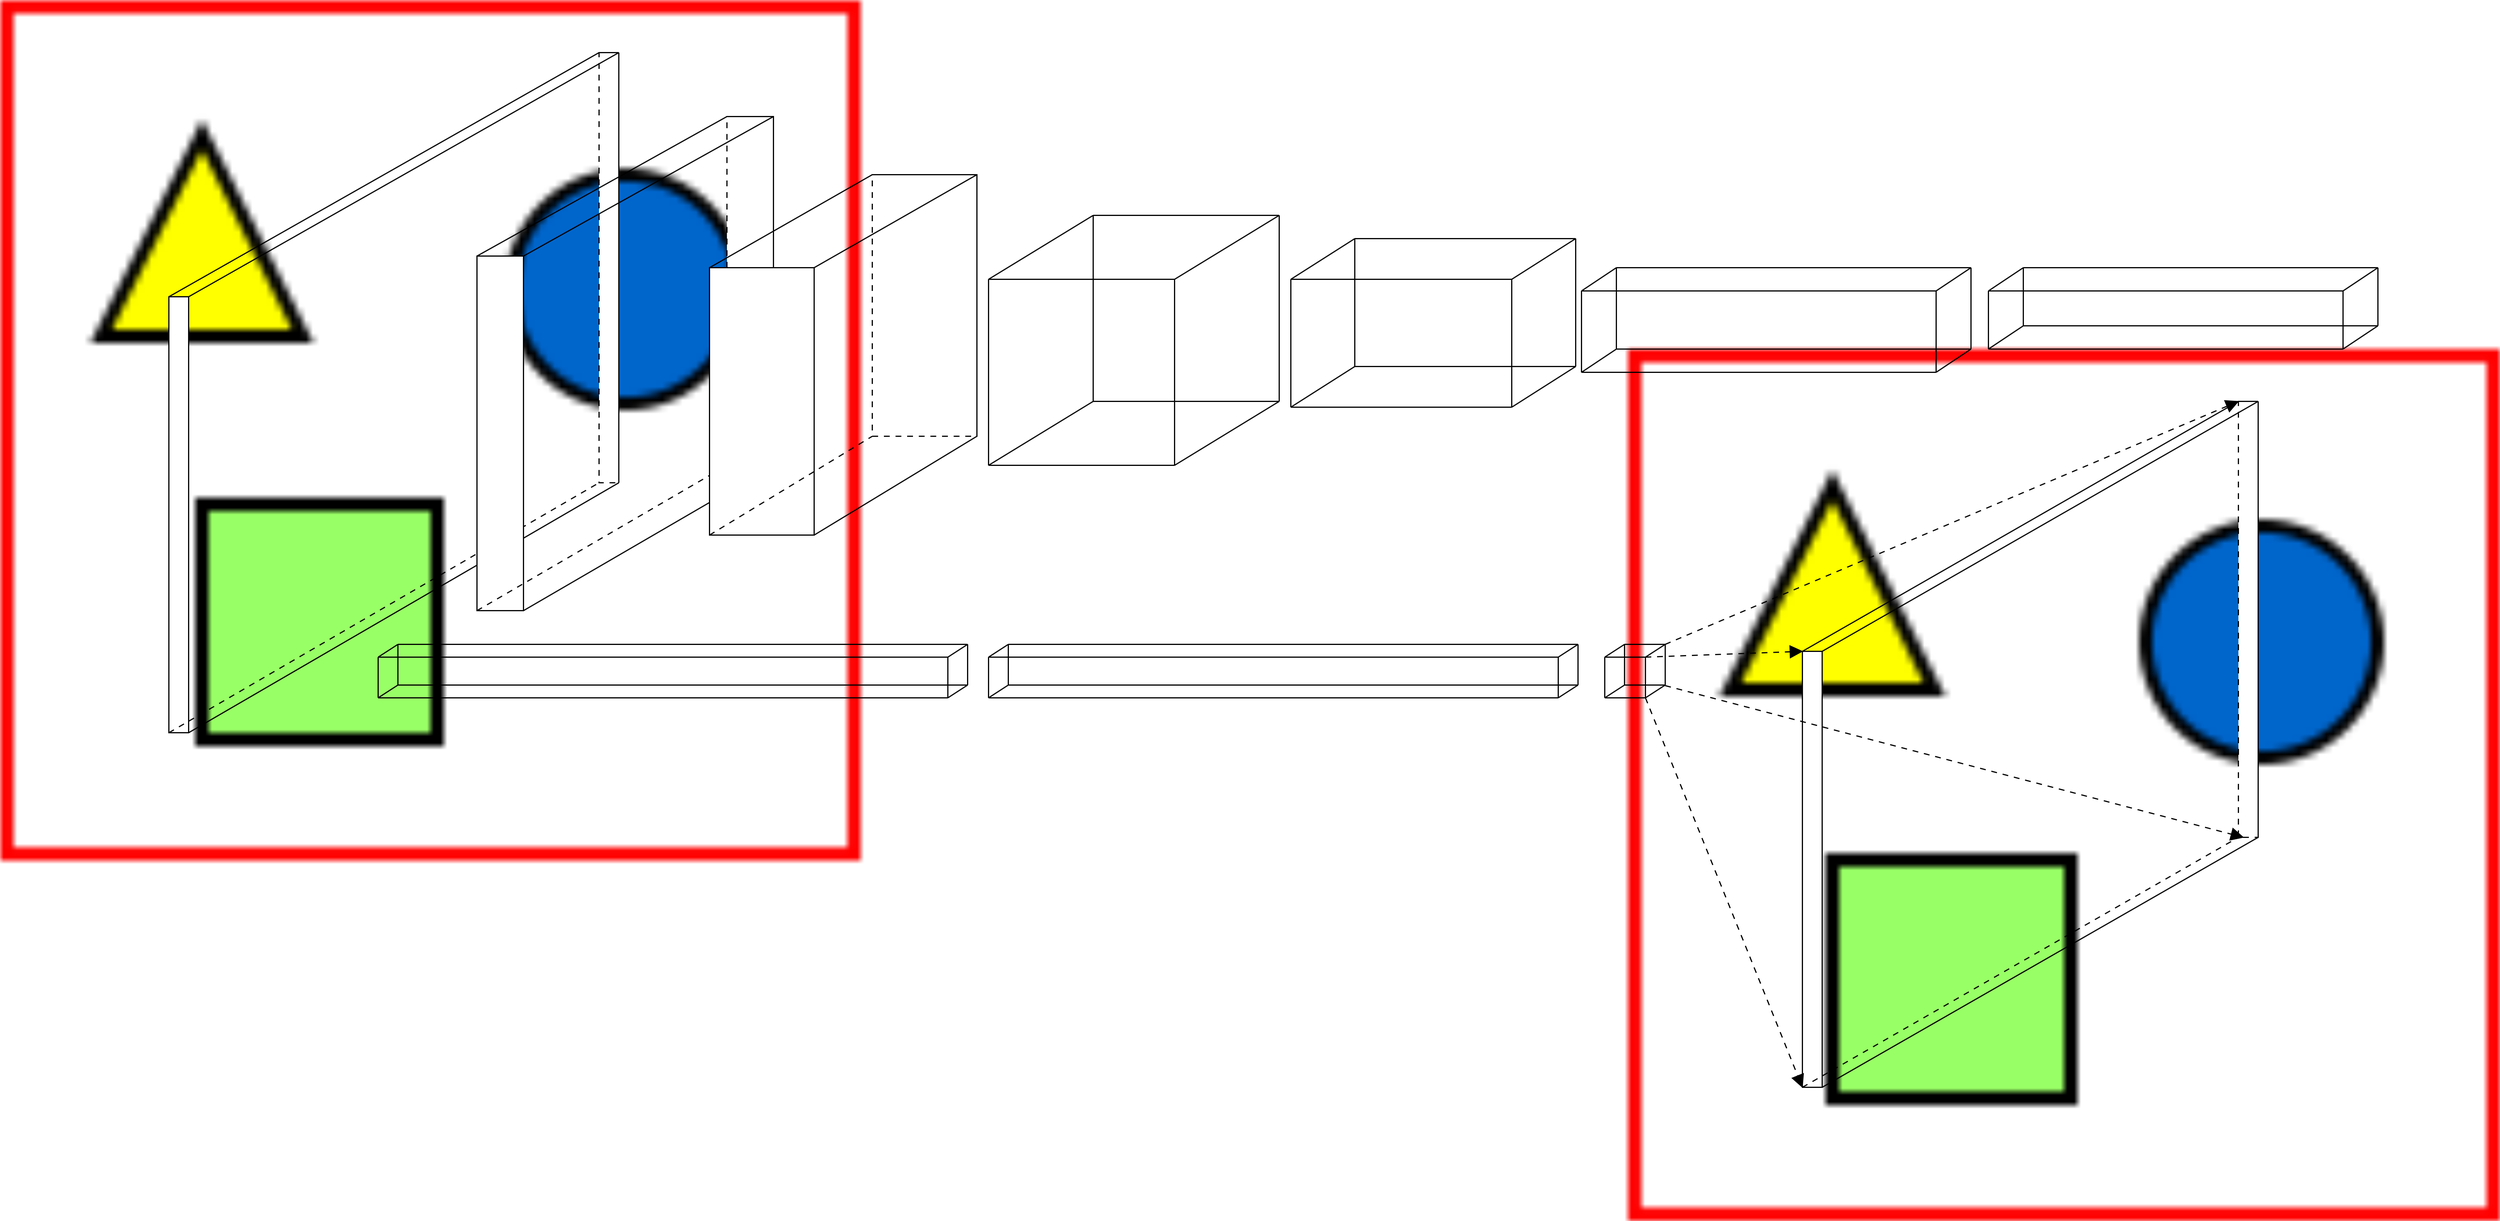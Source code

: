 <?xml version="1.0" encoding="UTF-8"?>
<dia:diagram xmlns:dia="http://www.lysator.liu.se/~alla/dia/">
  <dia:layer name="Background" visible="true" active="true">
    <dia:group>
      <dia:object type="Standard - Image" version="0" id="O0">
        <dia:attribute name="obj_pos">
          <dia:point val="-100,200"/>
        </dia:attribute>
        <dia:attribute name="obj_bb">
          <dia:rectangle val="-100.05,199.95;50.05,350.05"/>
        </dia:attribute>
        <dia:attribute name="elem_corner">
          <dia:point val="-100,200"/>
        </dia:attribute>
        <dia:attribute name="elem_width">
          <dia:real val="150"/>
        </dia:attribute>
        <dia:attribute name="elem_height">
          <dia:real val="150"/>
        </dia:attribute>
        <dia:attribute name="draw_border">
          <dia:boolean val="false"/>
        </dia:attribute>
        <dia:attribute name="keep_aspect">
          <dia:boolean val="true"/>
        </dia:attribute>
        <dia:attribute name="file">
          <dia:string>#warped_cat_seg_result.png#</dia:string>
        </dia:attribute>
      </dia:object>
      <dia:group>
        <dia:object type="Flowchart - Box" version="0" id="O1">
          <dia:attribute name="obj_pos">
            <dia:point val="5,209"/>
          </dia:attribute>
          <dia:attribute name="obj_bb">
            <dia:rectangle val="4.9,208.9;8.5,284.1"/>
          </dia:attribute>
          <dia:attribute name="elem_corner">
            <dia:point val="5,209"/>
          </dia:attribute>
          <dia:attribute name="elem_width">
            <dia:real val="3.4"/>
          </dia:attribute>
          <dia:attribute name="elem_height">
            <dia:real val="75"/>
          </dia:attribute>
          <dia:attribute name="border_width">
            <dia:real val="0.2"/>
          </dia:attribute>
          <dia:attribute name="show_background">
            <dia:boolean val="true"/>
          </dia:attribute>
          <dia:attribute name="line_style">
            <dia:enum val="1"/>
          </dia:attribute>
          <dia:attribute name="padding">
            <dia:real val="0.5"/>
          </dia:attribute>
          <dia:attribute name="text">
            <dia:composite type="text">
              <dia:attribute name="string">
                <dia:string>##</dia:string>
              </dia:attribute>
              <dia:attribute name="font">
                <dia:font family="sans" style="0" name="Helvetica"/>
              </dia:attribute>
              <dia:attribute name="height">
                <dia:real val="0.8"/>
              </dia:attribute>
              <dia:attribute name="pos">
                <dia:point val="6.7,246.695"/>
              </dia:attribute>
              <dia:attribute name="color">
                <dia:color val="#000000"/>
              </dia:attribute>
              <dia:attribute name="alignment">
                <dia:enum val="1"/>
              </dia:attribute>
            </dia:composite>
          </dia:attribute>
        </dia:object>
        <dia:object type="Flowchart - Box" version="0" id="O2">
          <dia:attribute name="obj_pos">
            <dia:point val="-70,252"/>
          </dia:attribute>
          <dia:attribute name="obj_bb">
            <dia:rectangle val="-70.1,251.9;-66.5,327.1"/>
          </dia:attribute>
          <dia:attribute name="elem_corner">
            <dia:point val="-70,252"/>
          </dia:attribute>
          <dia:attribute name="elem_width">
            <dia:real val="3.4"/>
          </dia:attribute>
          <dia:attribute name="elem_height">
            <dia:real val="75"/>
          </dia:attribute>
          <dia:attribute name="border_width">
            <dia:real val="0.2"/>
          </dia:attribute>
          <dia:attribute name="show_background">
            <dia:boolean val="true"/>
          </dia:attribute>
          <dia:attribute name="padding">
            <dia:real val="0.5"/>
          </dia:attribute>
          <dia:attribute name="text">
            <dia:composite type="text">
              <dia:attribute name="string">
                <dia:string>##</dia:string>
              </dia:attribute>
              <dia:attribute name="font">
                <dia:font family="sans" style="0" name="Helvetica"/>
              </dia:attribute>
              <dia:attribute name="height">
                <dia:real val="0.8"/>
              </dia:attribute>
              <dia:attribute name="pos">
                <dia:point val="-68.3,289.695"/>
              </dia:attribute>
              <dia:attribute name="color">
                <dia:color val="#000000"/>
              </dia:attribute>
              <dia:attribute name="alignment">
                <dia:enum val="1"/>
              </dia:attribute>
            </dia:composite>
          </dia:attribute>
        </dia:object>
        <dia:object type="Standard - Line" version="0" id="O3">
          <dia:attribute name="obj_pos">
            <dia:point val="-66.6,252"/>
          </dia:attribute>
          <dia:attribute name="obj_bb">
            <dia:rectangle val="-66.737,208.864;8.536,252.136"/>
          </dia:attribute>
          <dia:attribute name="conn_endpoints">
            <dia:point val="-66.6,252"/>
            <dia:point val="8.4,209"/>
          </dia:attribute>
          <dia:attribute name="numcp">
            <dia:int val="1"/>
          </dia:attribute>
          <dia:attribute name="line_width">
            <dia:real val="0.2"/>
          </dia:attribute>
          <dia:connections>
            <dia:connection handle="0" to="O2" connection="4"/>
            <dia:connection handle="1" to="O1" connection="4"/>
          </dia:connections>
        </dia:object>
        <dia:object type="Standard - Line" version="0" id="O4">
          <dia:attribute name="obj_pos">
            <dia:point val="-70,252"/>
          </dia:attribute>
          <dia:attribute name="obj_bb">
            <dia:rectangle val="-70.136,208.864;5.136,252.136"/>
          </dia:attribute>
          <dia:attribute name="conn_endpoints">
            <dia:point val="-70,252"/>
            <dia:point val="5,209"/>
          </dia:attribute>
          <dia:attribute name="numcp">
            <dia:int val="1"/>
          </dia:attribute>
          <dia:attribute name="line_width">
            <dia:real val="0.2"/>
          </dia:attribute>
          <dia:connections>
            <dia:connection handle="0" to="O2" connection="0"/>
            <dia:connection handle="1" to="O1" connection="0"/>
          </dia:connections>
        </dia:object>
        <dia:object type="Standard - Line" version="0" id="O5">
          <dia:attribute name="obj_pos">
            <dia:point val="8.4,284"/>
          </dia:attribute>
          <dia:attribute name="obj_bb">
            <dia:rectangle val="-66.737,283.864;8.536,327.136"/>
          </dia:attribute>
          <dia:attribute name="conn_endpoints">
            <dia:point val="8.4,284"/>
            <dia:point val="-66.6,327"/>
          </dia:attribute>
          <dia:attribute name="numcp">
            <dia:int val="1"/>
          </dia:attribute>
          <dia:attribute name="line_width">
            <dia:real val="0.2"/>
          </dia:attribute>
          <dia:connections>
            <dia:connection handle="0" to="O1" connection="15"/>
            <dia:connection handle="1" to="O2" connection="15"/>
          </dia:connections>
        </dia:object>
        <dia:object type="Standard - Line" version="0" id="O6">
          <dia:attribute name="obj_pos">
            <dia:point val="-70,327"/>
          </dia:attribute>
          <dia:attribute name="obj_bb">
            <dia:rectangle val="-70.136,283.864;5.136,327.136"/>
          </dia:attribute>
          <dia:attribute name="conn_endpoints">
            <dia:point val="-70,327"/>
            <dia:point val="5,284"/>
          </dia:attribute>
          <dia:attribute name="numcp">
            <dia:int val="1"/>
          </dia:attribute>
          <dia:attribute name="line_width">
            <dia:real val="0.2"/>
          </dia:attribute>
          <dia:attribute name="line_style">
            <dia:enum val="1"/>
          </dia:attribute>
          <dia:connections>
            <dia:connection handle="0" to="O2" connection="11"/>
            <dia:connection handle="1" to="O1" connection="11"/>
          </dia:connections>
        </dia:object>
        <dia:object type="Standard - Line" version="0" id="O7">
          <dia:attribute name="obj_pos">
            <dia:point val="8.4,209"/>
          </dia:attribute>
          <dia:attribute name="obj_bb">
            <dia:rectangle val="8.3,208.9;8.5,284.1"/>
          </dia:attribute>
          <dia:attribute name="conn_endpoints">
            <dia:point val="8.4,209"/>
            <dia:point val="8.4,284"/>
          </dia:attribute>
          <dia:attribute name="numcp">
            <dia:int val="1"/>
          </dia:attribute>
          <dia:attribute name="line_width">
            <dia:real val="0.2"/>
          </dia:attribute>
          <dia:connections>
            <dia:connection handle="0" to="O1" connection="4"/>
            <dia:connection handle="1" to="O1" connection="15"/>
          </dia:connections>
        </dia:object>
        <dia:object type="Standard - Line" version="0" id="O8">
          <dia:attribute name="obj_pos">
            <dia:point val="5,209"/>
          </dia:attribute>
          <dia:attribute name="obj_bb">
            <dia:rectangle val="4.9,208.9;8.5,209.1"/>
          </dia:attribute>
          <dia:attribute name="conn_endpoints">
            <dia:point val="5,209"/>
            <dia:point val="8.4,209"/>
          </dia:attribute>
          <dia:attribute name="numcp">
            <dia:int val="1"/>
          </dia:attribute>
          <dia:attribute name="line_width">
            <dia:real val="0.2"/>
          </dia:attribute>
          <dia:connections>
            <dia:connection handle="0" to="O1" connection="0"/>
            <dia:connection handle="1" to="O1" connection="4"/>
          </dia:connections>
        </dia:object>
      </dia:group>
    </dia:group>
    <dia:group>
      <dia:object type="Standard - Line" version="0" id="O9">
        <dia:attribute name="obj_pos">
          <dia:point val="-210,260"/>
        </dia:attribute>
        <dia:attribute name="obj_bb">
          <dia:rectangle val="-210.1,259.9;-111.9,260.1"/>
        </dia:attribute>
        <dia:attribute name="conn_endpoints">
          <dia:point val="-210,260"/>
          <dia:point val="-112,260"/>
        </dia:attribute>
        <dia:attribute name="numcp">
          <dia:int val="1"/>
        </dia:attribute>
        <dia:attribute name="line_width">
          <dia:real val="0.2"/>
        </dia:attribute>
      </dia:object>
      <dia:object type="Standard - Line" version="0" id="O10">
        <dia:attribute name="obj_pos">
          <dia:point val="-210,253"/>
        </dia:attribute>
        <dia:attribute name="obj_bb">
          <dia:rectangle val="-210.1,252.9;-111.9,253.1"/>
        </dia:attribute>
        <dia:attribute name="conn_endpoints">
          <dia:point val="-210,253"/>
          <dia:point val="-112,253"/>
        </dia:attribute>
        <dia:attribute name="numcp">
          <dia:int val="1"/>
        </dia:attribute>
        <dia:attribute name="line_width">
          <dia:real val="0.2"/>
        </dia:attribute>
      </dia:object>
      <dia:object type="Standard - Line" version="0" id="O11">
        <dia:attribute name="obj_pos">
          <dia:point val="-210,260"/>
        </dia:attribute>
        <dia:attribute name="obj_bb">
          <dia:rectangle val="-210.1,252.9;-209.9,260.1"/>
        </dia:attribute>
        <dia:attribute name="conn_endpoints">
          <dia:point val="-210,260"/>
          <dia:point val="-210,253"/>
        </dia:attribute>
        <dia:attribute name="numcp">
          <dia:int val="1"/>
        </dia:attribute>
        <dia:attribute name="line_width">
          <dia:real val="0.2"/>
        </dia:attribute>
      </dia:object>
      <dia:object type="Standard - Line" version="0" id="O12">
        <dia:attribute name="obj_pos">
          <dia:point val="-112,260"/>
        </dia:attribute>
        <dia:attribute name="obj_bb">
          <dia:rectangle val="-112.1,252.9;-111.9,260.1"/>
        </dia:attribute>
        <dia:attribute name="conn_endpoints">
          <dia:point val="-112,260"/>
          <dia:point val="-112,253"/>
        </dia:attribute>
        <dia:attribute name="numcp">
          <dia:int val="1"/>
        </dia:attribute>
        <dia:attribute name="line_width">
          <dia:real val="0.2"/>
        </dia:attribute>
      </dia:object>
      <dia:object type="Standard - Line" version="0" id="O13">
        <dia:attribute name="obj_pos">
          <dia:point val="-206.6,257.8"/>
        </dia:attribute>
        <dia:attribute name="obj_bb">
          <dia:rectangle val="-206.7,257.7;-108.5,257.9"/>
        </dia:attribute>
        <dia:attribute name="conn_endpoints">
          <dia:point val="-206.6,257.8"/>
          <dia:point val="-108.6,257.8"/>
        </dia:attribute>
        <dia:attribute name="numcp">
          <dia:int val="1"/>
        </dia:attribute>
        <dia:attribute name="line_width">
          <dia:real val="0.2"/>
        </dia:attribute>
      </dia:object>
      <dia:object type="Standard - Line" version="0" id="O14">
        <dia:attribute name="obj_pos">
          <dia:point val="-206.6,250.8"/>
        </dia:attribute>
        <dia:attribute name="obj_bb">
          <dia:rectangle val="-206.7,250.7;-108.5,250.9"/>
        </dia:attribute>
        <dia:attribute name="conn_endpoints">
          <dia:point val="-206.6,250.8"/>
          <dia:point val="-108.6,250.8"/>
        </dia:attribute>
        <dia:attribute name="numcp">
          <dia:int val="1"/>
        </dia:attribute>
        <dia:attribute name="line_width">
          <dia:real val="0.2"/>
        </dia:attribute>
      </dia:object>
      <dia:object type="Standard - Line" version="0" id="O15">
        <dia:attribute name="obj_pos">
          <dia:point val="-206.6,257.8"/>
        </dia:attribute>
        <dia:attribute name="obj_bb">
          <dia:rectangle val="-206.7,250.7;-206.5,257.9"/>
        </dia:attribute>
        <dia:attribute name="conn_endpoints">
          <dia:point val="-206.6,257.8"/>
          <dia:point val="-206.6,250.8"/>
        </dia:attribute>
        <dia:attribute name="numcp">
          <dia:int val="1"/>
        </dia:attribute>
        <dia:attribute name="line_width">
          <dia:real val="0.2"/>
        </dia:attribute>
      </dia:object>
      <dia:object type="Standard - Line" version="0" id="O16">
        <dia:attribute name="obj_pos">
          <dia:point val="-108.6,257.8"/>
        </dia:attribute>
        <dia:attribute name="obj_bb">
          <dia:rectangle val="-108.7,250.7;-108.5,257.9"/>
        </dia:attribute>
        <dia:attribute name="conn_endpoints">
          <dia:point val="-108.6,257.8"/>
          <dia:point val="-108.6,250.8"/>
        </dia:attribute>
        <dia:attribute name="numcp">
          <dia:int val="1"/>
        </dia:attribute>
        <dia:attribute name="line_width">
          <dia:real val="0.2"/>
        </dia:attribute>
      </dia:object>
      <dia:object type="Standard - Line" version="0" id="O17">
        <dia:attribute name="obj_pos">
          <dia:point val="-112,253"/>
        </dia:attribute>
        <dia:attribute name="obj_bb">
          <dia:rectangle val="-112.138,250.662;-108.462,253.138"/>
        </dia:attribute>
        <dia:attribute name="conn_endpoints">
          <dia:point val="-112,253"/>
          <dia:point val="-108.6,250.8"/>
        </dia:attribute>
        <dia:attribute name="numcp">
          <dia:int val="1"/>
        </dia:attribute>
        <dia:attribute name="line_width">
          <dia:real val="0.2"/>
        </dia:attribute>
      </dia:object>
      <dia:object type="Standard - Line" version="0" id="O18">
        <dia:attribute name="obj_pos">
          <dia:point val="-112,260"/>
        </dia:attribute>
        <dia:attribute name="obj_bb">
          <dia:rectangle val="-112.138,257.662;-108.462,260.138"/>
        </dia:attribute>
        <dia:attribute name="conn_endpoints">
          <dia:point val="-112,260"/>
          <dia:point val="-108.6,257.8"/>
        </dia:attribute>
        <dia:attribute name="numcp">
          <dia:int val="1"/>
        </dia:attribute>
        <dia:attribute name="line_width">
          <dia:real val="0.2"/>
        </dia:attribute>
      </dia:object>
      <dia:object type="Standard - Line" version="0" id="O19">
        <dia:attribute name="obj_pos">
          <dia:point val="-210,253"/>
        </dia:attribute>
        <dia:attribute name="obj_bb">
          <dia:rectangle val="-210.138,250.662;-206.462,253.138"/>
        </dia:attribute>
        <dia:attribute name="conn_endpoints">
          <dia:point val="-210,253"/>
          <dia:point val="-206.6,250.8"/>
        </dia:attribute>
        <dia:attribute name="numcp">
          <dia:int val="1"/>
        </dia:attribute>
        <dia:attribute name="line_width">
          <dia:real val="0.2"/>
        </dia:attribute>
      </dia:object>
      <dia:object type="Standard - Line" version="0" id="O20">
        <dia:attribute name="obj_pos">
          <dia:point val="-210,260"/>
        </dia:attribute>
        <dia:attribute name="obj_bb">
          <dia:rectangle val="-210.138,257.662;-206.462,260.138"/>
        </dia:attribute>
        <dia:attribute name="conn_endpoints">
          <dia:point val="-210,260"/>
          <dia:point val="-206.6,257.8"/>
        </dia:attribute>
        <dia:attribute name="numcp">
          <dia:int val="1"/>
        </dia:attribute>
        <dia:attribute name="line_width">
          <dia:real val="0.2"/>
        </dia:attribute>
      </dia:object>
    </dia:group>
    <dia:group>
      <dia:object type="Standard - Line" version="0" id="O21">
        <dia:attribute name="obj_pos">
          <dia:point val="-104,260"/>
        </dia:attribute>
        <dia:attribute name="obj_bb">
          <dia:rectangle val="-104.1,259.9;-96.9,260.1"/>
        </dia:attribute>
        <dia:attribute name="conn_endpoints">
          <dia:point val="-104,260"/>
          <dia:point val="-97,260"/>
        </dia:attribute>
        <dia:attribute name="numcp">
          <dia:int val="1"/>
        </dia:attribute>
        <dia:attribute name="line_width">
          <dia:real val="0.2"/>
        </dia:attribute>
      </dia:object>
      <dia:object type="Standard - Line" version="0" id="O22">
        <dia:attribute name="obj_pos">
          <dia:point val="-104,253"/>
        </dia:attribute>
        <dia:attribute name="obj_bb">
          <dia:rectangle val="-104.1,252.9;-96.9,253.1"/>
        </dia:attribute>
        <dia:attribute name="conn_endpoints">
          <dia:point val="-104,253"/>
          <dia:point val="-97,253"/>
        </dia:attribute>
        <dia:attribute name="numcp">
          <dia:int val="1"/>
        </dia:attribute>
        <dia:attribute name="line_width">
          <dia:real val="0.2"/>
        </dia:attribute>
      </dia:object>
      <dia:object type="Standard - Line" version="0" id="O23">
        <dia:attribute name="obj_pos">
          <dia:point val="-104,260"/>
        </dia:attribute>
        <dia:attribute name="obj_bb">
          <dia:rectangle val="-104.1,252.9;-103.9,260.1"/>
        </dia:attribute>
        <dia:attribute name="conn_endpoints">
          <dia:point val="-104,260"/>
          <dia:point val="-104,253"/>
        </dia:attribute>
        <dia:attribute name="numcp">
          <dia:int val="1"/>
        </dia:attribute>
        <dia:attribute name="line_width">
          <dia:real val="0.2"/>
        </dia:attribute>
      </dia:object>
      <dia:object type="Standard - Line" version="0" id="O24">
        <dia:attribute name="obj_pos">
          <dia:point val="-97,260"/>
        </dia:attribute>
        <dia:attribute name="obj_bb">
          <dia:rectangle val="-97.1,252.9;-96.9,260.1"/>
        </dia:attribute>
        <dia:attribute name="conn_endpoints">
          <dia:point val="-97,260"/>
          <dia:point val="-97,253"/>
        </dia:attribute>
        <dia:attribute name="numcp">
          <dia:int val="1"/>
        </dia:attribute>
        <dia:attribute name="line_width">
          <dia:real val="0.2"/>
        </dia:attribute>
      </dia:object>
      <dia:object type="Standard - Line" version="0" id="O25">
        <dia:attribute name="obj_pos">
          <dia:point val="-100.6,257.8"/>
        </dia:attribute>
        <dia:attribute name="obj_bb">
          <dia:rectangle val="-100.7,257.7;-93.5,257.9"/>
        </dia:attribute>
        <dia:attribute name="conn_endpoints">
          <dia:point val="-100.6,257.8"/>
          <dia:point val="-93.6,257.8"/>
        </dia:attribute>
        <dia:attribute name="numcp">
          <dia:int val="1"/>
        </dia:attribute>
        <dia:attribute name="line_width">
          <dia:real val="0.2"/>
        </dia:attribute>
      </dia:object>
      <dia:object type="Standard - Line" version="0" id="O26">
        <dia:attribute name="obj_pos">
          <dia:point val="-100.6,250.8"/>
        </dia:attribute>
        <dia:attribute name="obj_bb">
          <dia:rectangle val="-100.7,250.7;-93.5,250.9"/>
        </dia:attribute>
        <dia:attribute name="conn_endpoints">
          <dia:point val="-100.6,250.8"/>
          <dia:point val="-93.6,250.8"/>
        </dia:attribute>
        <dia:attribute name="numcp">
          <dia:int val="1"/>
        </dia:attribute>
        <dia:attribute name="line_width">
          <dia:real val="0.2"/>
        </dia:attribute>
      </dia:object>
      <dia:object type="Standard - Line" version="0" id="O27">
        <dia:attribute name="obj_pos">
          <dia:point val="-100.6,257.8"/>
        </dia:attribute>
        <dia:attribute name="obj_bb">
          <dia:rectangle val="-100.7,250.7;-100.5,257.9"/>
        </dia:attribute>
        <dia:attribute name="conn_endpoints">
          <dia:point val="-100.6,257.8"/>
          <dia:point val="-100.6,250.8"/>
        </dia:attribute>
        <dia:attribute name="numcp">
          <dia:int val="1"/>
        </dia:attribute>
        <dia:attribute name="line_width">
          <dia:real val="0.2"/>
        </dia:attribute>
      </dia:object>
      <dia:object type="Standard - Line" version="0" id="O28">
        <dia:attribute name="obj_pos">
          <dia:point val="-93.6,257.8"/>
        </dia:attribute>
        <dia:attribute name="obj_bb">
          <dia:rectangle val="-93.7,250.7;-93.5,257.9"/>
        </dia:attribute>
        <dia:attribute name="conn_endpoints">
          <dia:point val="-93.6,257.8"/>
          <dia:point val="-93.6,250.8"/>
        </dia:attribute>
        <dia:attribute name="numcp">
          <dia:int val="1"/>
        </dia:attribute>
        <dia:attribute name="line_width">
          <dia:real val="0.2"/>
        </dia:attribute>
      </dia:object>
      <dia:object type="Standard - Line" version="0" id="O29">
        <dia:attribute name="obj_pos">
          <dia:point val="-97,253"/>
        </dia:attribute>
        <dia:attribute name="obj_bb">
          <dia:rectangle val="-97.138,250.662;-93.462,253.138"/>
        </dia:attribute>
        <dia:attribute name="conn_endpoints">
          <dia:point val="-97,253"/>
          <dia:point val="-93.6,250.8"/>
        </dia:attribute>
        <dia:attribute name="numcp">
          <dia:int val="1"/>
        </dia:attribute>
        <dia:attribute name="line_width">
          <dia:real val="0.2"/>
        </dia:attribute>
      </dia:object>
      <dia:object type="Standard - Line" version="0" id="O30">
        <dia:attribute name="obj_pos">
          <dia:point val="-97,260"/>
        </dia:attribute>
        <dia:attribute name="obj_bb">
          <dia:rectangle val="-97.138,257.662;-93.462,260.138"/>
        </dia:attribute>
        <dia:attribute name="conn_endpoints">
          <dia:point val="-97,260"/>
          <dia:point val="-93.6,257.8"/>
        </dia:attribute>
        <dia:attribute name="numcp">
          <dia:int val="1"/>
        </dia:attribute>
        <dia:attribute name="line_width">
          <dia:real val="0.2"/>
        </dia:attribute>
      </dia:object>
      <dia:object type="Standard - Line" version="0" id="O31">
        <dia:attribute name="obj_pos">
          <dia:point val="-104,253"/>
        </dia:attribute>
        <dia:attribute name="obj_bb">
          <dia:rectangle val="-104.138,250.662;-100.462,253.138"/>
        </dia:attribute>
        <dia:attribute name="conn_endpoints">
          <dia:point val="-104,253"/>
          <dia:point val="-100.6,250.8"/>
        </dia:attribute>
        <dia:attribute name="numcp">
          <dia:int val="1"/>
        </dia:attribute>
        <dia:attribute name="line_width">
          <dia:real val="0.2"/>
        </dia:attribute>
      </dia:object>
      <dia:object type="Standard - Line" version="0" id="O32">
        <dia:attribute name="obj_pos">
          <dia:point val="-104,260"/>
        </dia:attribute>
        <dia:attribute name="obj_bb">
          <dia:rectangle val="-104.138,257.662;-100.462,260.138"/>
        </dia:attribute>
        <dia:attribute name="conn_endpoints">
          <dia:point val="-104,260"/>
          <dia:point val="-100.6,257.8"/>
        </dia:attribute>
        <dia:attribute name="numcp">
          <dia:int val="1"/>
        </dia:attribute>
        <dia:attribute name="line_width">
          <dia:real val="0.2"/>
        </dia:attribute>
      </dia:object>
    </dia:group>
    <dia:object type="Standard - Line" version="0" id="O33">
      <dia:attribute name="obj_pos">
        <dia:point val="-97,260"/>
      </dia:attribute>
      <dia:attribute name="obj_bb">
        <dia:rectangle val="-97.13,259.87;-69.69,327.207"/>
      </dia:attribute>
      <dia:attribute name="conn_endpoints">
        <dia:point val="-97,260"/>
        <dia:point val="-70,327"/>
      </dia:attribute>
      <dia:attribute name="numcp">
        <dia:int val="1"/>
      </dia:attribute>
      <dia:attribute name="line_width">
        <dia:real val="0.2"/>
      </dia:attribute>
      <dia:attribute name="line_style">
        <dia:enum val="1"/>
      </dia:attribute>
      <dia:attribute name="end_arrow">
        <dia:enum val="3"/>
      </dia:attribute>
      <dia:attribute name="end_arrow_length">
        <dia:real val="2.0"/>
      </dia:attribute>
      <dia:attribute name="end_arrow_width">
        <dia:real val="2.0"/>
      </dia:attribute>
    </dia:object>
    <dia:object type="Standard - Line" version="0" id="O34">
      <dia:attribute name="obj_pos">
        <dia:point val="-97,253"/>
      </dia:attribute>
      <dia:attribute name="obj_bb">
        <dia:rectangle val="-97.104,250.917;-69.776,253.239"/>
      </dia:attribute>
      <dia:attribute name="conn_endpoints">
        <dia:point val="-97,253"/>
        <dia:point val="-70,252"/>
      </dia:attribute>
      <dia:attribute name="numcp">
        <dia:int val="1"/>
      </dia:attribute>
      <dia:attribute name="line_width">
        <dia:real val="0.2"/>
      </dia:attribute>
      <dia:attribute name="line_style">
        <dia:enum val="1"/>
      </dia:attribute>
      <dia:attribute name="end_arrow">
        <dia:enum val="3"/>
      </dia:attribute>
      <dia:attribute name="end_arrow_length">
        <dia:real val="2.0"/>
      </dia:attribute>
      <dia:attribute name="end_arrow_width">
        <dia:real val="2.0"/>
      </dia:attribute>
    </dia:object>
    <dia:object type="Standard - Line" version="0" id="O35">
      <dia:attribute name="obj_pos">
        <dia:point val="-93.6,250.8"/>
      </dia:attribute>
      <dia:attribute name="obj_bb">
        <dia:rectangle val="-93.731,208.729;5.206,250.931"/>
      </dia:attribute>
      <dia:attribute name="conn_endpoints">
        <dia:point val="-93.6,250.8"/>
        <dia:point val="5,209"/>
      </dia:attribute>
      <dia:attribute name="numcp">
        <dia:int val="1"/>
      </dia:attribute>
      <dia:attribute name="line_width">
        <dia:real val="0.2"/>
      </dia:attribute>
      <dia:attribute name="line_style">
        <dia:enum val="1"/>
      </dia:attribute>
      <dia:attribute name="end_arrow">
        <dia:enum val="3"/>
      </dia:attribute>
      <dia:attribute name="end_arrow_length">
        <dia:real val="2.0"/>
      </dia:attribute>
      <dia:attribute name="end_arrow_width">
        <dia:real val="2.0"/>
      </dia:attribute>
    </dia:object>
    <dia:object type="Standard - Line" version="0" id="O36">
      <dia:attribute name="obj_pos">
        <dia:point val="-93.6,257.9"/>
      </dia:attribute>
      <dia:attribute name="obj_bb">
        <dia:rectangle val="-93.722,257.778;6.066,284.591"/>
      </dia:attribute>
      <dia:attribute name="conn_endpoints">
        <dia:point val="-93.6,257.9"/>
        <dia:point val="5.85,284"/>
      </dia:attribute>
      <dia:attribute name="numcp">
        <dia:int val="1"/>
      </dia:attribute>
      <dia:attribute name="line_width">
        <dia:real val="0.2"/>
      </dia:attribute>
      <dia:attribute name="line_style">
        <dia:enum val="1"/>
      </dia:attribute>
      <dia:attribute name="end_arrow">
        <dia:enum val="3"/>
      </dia:attribute>
      <dia:attribute name="end_arrow_length">
        <dia:real val="2.0"/>
      </dia:attribute>
      <dia:attribute name="end_arrow_width">
        <dia:real val="2.0"/>
      </dia:attribute>
    </dia:object>
    <dia:group>
      <dia:object type="Standard - Image" version="0" id="O37">
        <dia:attribute name="obj_pos">
          <dia:point val="-380,140"/>
        </dia:attribute>
        <dia:attribute name="obj_bb">
          <dia:rectangle val="-380.05,139.95;-231.95,288.05"/>
        </dia:attribute>
        <dia:attribute name="elem_corner">
          <dia:point val="-380,140"/>
        </dia:attribute>
        <dia:attribute name="elem_width">
          <dia:real val="148"/>
        </dia:attribute>
        <dia:attribute name="elem_height">
          <dia:real val="148"/>
        </dia:attribute>
        <dia:attribute name="draw_border">
          <dia:boolean val="false"/>
        </dia:attribute>
        <dia:attribute name="keep_aspect">
          <dia:boolean val="true"/>
        </dia:attribute>
        <dia:attribute name="file">
          <dia:string>#warped_cat.png#</dia:string>
        </dia:attribute>
      </dia:object>
      <dia:group>
        <dia:object type="Flowchart - Box" version="0" id="O38">
          <dia:attribute name="obj_pos">
            <dia:point val="-277,149"/>
          </dia:attribute>
          <dia:attribute name="obj_bb">
            <dia:rectangle val="-277.1,148.9;-273.5,223.1"/>
          </dia:attribute>
          <dia:attribute name="elem_corner">
            <dia:point val="-277,149"/>
          </dia:attribute>
          <dia:attribute name="elem_width">
            <dia:real val="3.4"/>
          </dia:attribute>
          <dia:attribute name="elem_height">
            <dia:real val="74"/>
          </dia:attribute>
          <dia:attribute name="border_width">
            <dia:real val="0.2"/>
          </dia:attribute>
          <dia:attribute name="show_background">
            <dia:boolean val="true"/>
          </dia:attribute>
          <dia:attribute name="line_style">
            <dia:enum val="1"/>
          </dia:attribute>
          <dia:attribute name="padding">
            <dia:real val="0.5"/>
          </dia:attribute>
          <dia:attribute name="text">
            <dia:composite type="text">
              <dia:attribute name="string">
                <dia:string>##</dia:string>
              </dia:attribute>
              <dia:attribute name="font">
                <dia:font family="sans" style="0" name="Helvetica"/>
              </dia:attribute>
              <dia:attribute name="height">
                <dia:real val="0.8"/>
              </dia:attribute>
              <dia:attribute name="pos">
                <dia:point val="-275.3,186.195"/>
              </dia:attribute>
              <dia:attribute name="color">
                <dia:color val="#000000"/>
              </dia:attribute>
              <dia:attribute name="alignment">
                <dia:enum val="1"/>
              </dia:attribute>
            </dia:composite>
          </dia:attribute>
        </dia:object>
        <dia:object type="Flowchart - Box" version="0" id="O39">
          <dia:attribute name="obj_pos">
            <dia:point val="-351,191"/>
          </dia:attribute>
          <dia:attribute name="obj_bb">
            <dia:rectangle val="-351.1,190.9;-347.5,266.1"/>
          </dia:attribute>
          <dia:attribute name="elem_corner">
            <dia:point val="-351,191"/>
          </dia:attribute>
          <dia:attribute name="elem_width">
            <dia:real val="3.4"/>
          </dia:attribute>
          <dia:attribute name="elem_height">
            <dia:real val="75"/>
          </dia:attribute>
          <dia:attribute name="border_width">
            <dia:real val="0.2"/>
          </dia:attribute>
          <dia:attribute name="show_background">
            <dia:boolean val="true"/>
          </dia:attribute>
          <dia:attribute name="padding">
            <dia:real val="0.5"/>
          </dia:attribute>
          <dia:attribute name="text">
            <dia:composite type="text">
              <dia:attribute name="string">
                <dia:string>##</dia:string>
              </dia:attribute>
              <dia:attribute name="font">
                <dia:font family="sans" style="0" name="Helvetica"/>
              </dia:attribute>
              <dia:attribute name="height">
                <dia:real val="0.8"/>
              </dia:attribute>
              <dia:attribute name="pos">
                <dia:point val="-349.3,228.695"/>
              </dia:attribute>
              <dia:attribute name="color">
                <dia:color val="#000000"/>
              </dia:attribute>
              <dia:attribute name="alignment">
                <dia:enum val="1"/>
              </dia:attribute>
            </dia:composite>
          </dia:attribute>
        </dia:object>
        <dia:object type="Standard - Line" version="0" id="O40">
          <dia:attribute name="obj_pos">
            <dia:point val="-347.6,191"/>
          </dia:attribute>
          <dia:attribute name="obj_bb">
            <dia:rectangle val="-347.736,148.864;-273.464,191.136"/>
          </dia:attribute>
          <dia:attribute name="conn_endpoints">
            <dia:point val="-347.6,191"/>
            <dia:point val="-273.6,149"/>
          </dia:attribute>
          <dia:attribute name="numcp">
            <dia:int val="1"/>
          </dia:attribute>
          <dia:attribute name="line_width">
            <dia:real val="0.2"/>
          </dia:attribute>
          <dia:connections>
            <dia:connection handle="0" to="O39" connection="4"/>
            <dia:connection handle="1" to="O38" connection="4"/>
          </dia:connections>
        </dia:object>
        <dia:object type="Standard - Line" version="0" id="O41">
          <dia:attribute name="obj_pos">
            <dia:point val="-351,191"/>
          </dia:attribute>
          <dia:attribute name="obj_bb">
            <dia:rectangle val="-351.136,148.864;-276.864,191.136"/>
          </dia:attribute>
          <dia:attribute name="conn_endpoints">
            <dia:point val="-351,191"/>
            <dia:point val="-277,149"/>
          </dia:attribute>
          <dia:attribute name="numcp">
            <dia:int val="1"/>
          </dia:attribute>
          <dia:attribute name="line_width">
            <dia:real val="0.2"/>
          </dia:attribute>
          <dia:connections>
            <dia:connection handle="0" to="O39" connection="0"/>
            <dia:connection handle="1" to="O38" connection="0"/>
          </dia:connections>
        </dia:object>
        <dia:object type="Standard - Line" version="0" id="O42">
          <dia:attribute name="obj_pos">
            <dia:point val="-273.6,223"/>
          </dia:attribute>
          <dia:attribute name="obj_bb">
            <dia:rectangle val="-347.737,222.863;-273.463,266.137"/>
          </dia:attribute>
          <dia:attribute name="conn_endpoints">
            <dia:point val="-273.6,223"/>
            <dia:point val="-347.6,266"/>
          </dia:attribute>
          <dia:attribute name="numcp">
            <dia:int val="1"/>
          </dia:attribute>
          <dia:attribute name="line_width">
            <dia:real val="0.2"/>
          </dia:attribute>
          <dia:connections>
            <dia:connection handle="0" to="O38" connection="15"/>
            <dia:connection handle="1" to="O39" connection="15"/>
          </dia:connections>
        </dia:object>
        <dia:object type="Standard - Line" version="0" id="O43">
          <dia:attribute name="obj_pos">
            <dia:point val="-351,266"/>
          </dia:attribute>
          <dia:attribute name="obj_bb">
            <dia:rectangle val="-351.137,222.863;-276.863,266.137"/>
          </dia:attribute>
          <dia:attribute name="conn_endpoints">
            <dia:point val="-351,266"/>
            <dia:point val="-277,223"/>
          </dia:attribute>
          <dia:attribute name="numcp">
            <dia:int val="1"/>
          </dia:attribute>
          <dia:attribute name="line_width">
            <dia:real val="0.2"/>
          </dia:attribute>
          <dia:attribute name="line_style">
            <dia:enum val="1"/>
          </dia:attribute>
          <dia:connections>
            <dia:connection handle="0" to="O39" connection="11"/>
            <dia:connection handle="1" to="O38" connection="11"/>
          </dia:connections>
        </dia:object>
        <dia:object type="Standard - Line" version="0" id="O44">
          <dia:attribute name="obj_pos">
            <dia:point val="-273.6,149"/>
          </dia:attribute>
          <dia:attribute name="obj_bb">
            <dia:rectangle val="-273.7,148.9;-273.5,223.1"/>
          </dia:attribute>
          <dia:attribute name="conn_endpoints">
            <dia:point val="-273.6,149"/>
            <dia:point val="-273.6,223"/>
          </dia:attribute>
          <dia:attribute name="numcp">
            <dia:int val="1"/>
          </dia:attribute>
          <dia:attribute name="line_width">
            <dia:real val="0.2"/>
          </dia:attribute>
          <dia:connections>
            <dia:connection handle="0" to="O38" connection="4"/>
            <dia:connection handle="1" to="O38" connection="15"/>
          </dia:connections>
        </dia:object>
        <dia:object type="Standard - Line" version="0" id="O45">
          <dia:attribute name="obj_pos">
            <dia:point val="-277,149"/>
          </dia:attribute>
          <dia:attribute name="obj_bb">
            <dia:rectangle val="-277.1,148.9;-273.5,149.1"/>
          </dia:attribute>
          <dia:attribute name="conn_endpoints">
            <dia:point val="-277,149"/>
            <dia:point val="-273.6,149"/>
          </dia:attribute>
          <dia:attribute name="numcp">
            <dia:int val="1"/>
          </dia:attribute>
          <dia:attribute name="line_width">
            <dia:real val="0.2"/>
          </dia:attribute>
          <dia:connections>
            <dia:connection handle="0" to="O38" connection="0"/>
            <dia:connection handle="1" to="O38" connection="4"/>
          </dia:connections>
        </dia:object>
      </dia:group>
    </dia:group>
    <dia:object type="Flowchart - Box" version="0" id="O46">
      <dia:attribute name="obj_pos">
        <dia:point val="-255,160"/>
      </dia:attribute>
      <dia:attribute name="obj_bb">
        <dia:rectangle val="-255.1,159.9;-246.9,220.1"/>
      </dia:attribute>
      <dia:attribute name="elem_corner">
        <dia:point val="-255,160"/>
      </dia:attribute>
      <dia:attribute name="elem_width">
        <dia:real val="8"/>
      </dia:attribute>
      <dia:attribute name="elem_height">
        <dia:real val="60"/>
      </dia:attribute>
      <dia:attribute name="border_width">
        <dia:real val="0.2"/>
      </dia:attribute>
      <dia:attribute name="show_background">
        <dia:boolean val="true"/>
      </dia:attribute>
      <dia:attribute name="line_style">
        <dia:enum val="1"/>
      </dia:attribute>
      <dia:attribute name="padding">
        <dia:real val="0.5"/>
      </dia:attribute>
      <dia:attribute name="text">
        <dia:composite type="text">
          <dia:attribute name="string">
            <dia:string>##</dia:string>
          </dia:attribute>
          <dia:attribute name="font">
            <dia:font family="sans" style="0" name="Helvetica"/>
          </dia:attribute>
          <dia:attribute name="height">
            <dia:real val="0.8"/>
          </dia:attribute>
          <dia:attribute name="pos">
            <dia:point val="-251,190.195"/>
          </dia:attribute>
          <dia:attribute name="color">
            <dia:color val="#000000"/>
          </dia:attribute>
          <dia:attribute name="alignment">
            <dia:enum val="1"/>
          </dia:attribute>
        </dia:composite>
      </dia:attribute>
    </dia:object>
    <dia:object type="Flowchart - Box" version="0" id="O47">
      <dia:attribute name="obj_pos">
        <dia:point val="-298,184"/>
      </dia:attribute>
      <dia:attribute name="obj_bb">
        <dia:rectangle val="-298.1,183.9;-289.9,245.1"/>
      </dia:attribute>
      <dia:attribute name="elem_corner">
        <dia:point val="-298,184"/>
      </dia:attribute>
      <dia:attribute name="elem_width">
        <dia:real val="8"/>
      </dia:attribute>
      <dia:attribute name="elem_height">
        <dia:real val="61"/>
      </dia:attribute>
      <dia:attribute name="border_width">
        <dia:real val="0.2"/>
      </dia:attribute>
      <dia:attribute name="show_background">
        <dia:boolean val="false"/>
      </dia:attribute>
      <dia:attribute name="padding">
        <dia:real val="0.5"/>
      </dia:attribute>
      <dia:attribute name="text">
        <dia:composite type="text">
          <dia:attribute name="string">
            <dia:string>##</dia:string>
          </dia:attribute>
          <dia:attribute name="font">
            <dia:font family="sans" style="0" name="Helvetica"/>
          </dia:attribute>
          <dia:attribute name="height">
            <dia:real val="0.8"/>
          </dia:attribute>
          <dia:attribute name="pos">
            <dia:point val="-294,214.695"/>
          </dia:attribute>
          <dia:attribute name="color">
            <dia:color val="#000000"/>
          </dia:attribute>
          <dia:attribute name="alignment">
            <dia:enum val="1"/>
          </dia:attribute>
        </dia:composite>
      </dia:attribute>
    </dia:object>
    <dia:object type="Standard - Line" version="0" id="O48">
      <dia:attribute name="obj_pos">
        <dia:point val="-290,184"/>
      </dia:attribute>
      <dia:attribute name="obj_bb">
        <dia:rectangle val="-290.136,159.864;-246.864,184.136"/>
      </dia:attribute>
      <dia:attribute name="conn_endpoints">
        <dia:point val="-290,184"/>
        <dia:point val="-247,160"/>
      </dia:attribute>
      <dia:attribute name="numcp">
        <dia:int val="1"/>
      </dia:attribute>
      <dia:attribute name="line_width">
        <dia:real val="0.2"/>
      </dia:attribute>
      <dia:connections>
        <dia:connection handle="0" to="O47" connection="4"/>
        <dia:connection handle="1" to="O46" connection="4"/>
      </dia:connections>
    </dia:object>
    <dia:object type="Standard - Line" version="0" id="O49">
      <dia:attribute name="obj_pos">
        <dia:point val="-298,184"/>
      </dia:attribute>
      <dia:attribute name="obj_bb">
        <dia:rectangle val="-298.136,159.864;-254.864,184.136"/>
      </dia:attribute>
      <dia:attribute name="conn_endpoints">
        <dia:point val="-298,184"/>
        <dia:point val="-255,160"/>
      </dia:attribute>
      <dia:attribute name="numcp">
        <dia:int val="1"/>
      </dia:attribute>
      <dia:attribute name="line_width">
        <dia:real val="0.2"/>
      </dia:attribute>
      <dia:connections>
        <dia:connection handle="0" to="O47" connection="0"/>
        <dia:connection handle="1" to="O46" connection="0"/>
      </dia:connections>
    </dia:object>
    <dia:object type="Standard - Line" version="0" id="O50">
      <dia:attribute name="obj_pos">
        <dia:point val="-247,220"/>
      </dia:attribute>
      <dia:attribute name="obj_bb">
        <dia:rectangle val="-290.137,219.863;-246.863,245.137"/>
      </dia:attribute>
      <dia:attribute name="conn_endpoints">
        <dia:point val="-247,220"/>
        <dia:point val="-290,245"/>
      </dia:attribute>
      <dia:attribute name="numcp">
        <dia:int val="1"/>
      </dia:attribute>
      <dia:attribute name="line_width">
        <dia:real val="0.2"/>
      </dia:attribute>
      <dia:connections>
        <dia:connection handle="0" to="O46" connection="15"/>
        <dia:connection handle="1" to="O47" connection="15"/>
      </dia:connections>
    </dia:object>
    <dia:object type="Standard - Line" version="0" id="O51">
      <dia:attribute name="obj_pos">
        <dia:point val="-298,245"/>
      </dia:attribute>
      <dia:attribute name="obj_bb">
        <dia:rectangle val="-298.137,219.863;-254.863,245.137"/>
      </dia:attribute>
      <dia:attribute name="conn_endpoints">
        <dia:point val="-298,245"/>
        <dia:point val="-255,220"/>
      </dia:attribute>
      <dia:attribute name="numcp">
        <dia:int val="1"/>
      </dia:attribute>
      <dia:attribute name="line_width">
        <dia:real val="0.2"/>
      </dia:attribute>
      <dia:attribute name="line_style">
        <dia:enum val="1"/>
      </dia:attribute>
      <dia:connections>
        <dia:connection handle="0" to="O47" connection="11"/>
        <dia:connection handle="1" to="O46" connection="11"/>
      </dia:connections>
    </dia:object>
    <dia:object type="Standard - Line" version="0" id="O52">
      <dia:attribute name="obj_pos">
        <dia:point val="-247,160"/>
      </dia:attribute>
      <dia:attribute name="obj_bb">
        <dia:rectangle val="-247.1,159.9;-246.9,220.1"/>
      </dia:attribute>
      <dia:attribute name="conn_endpoints">
        <dia:point val="-247,160"/>
        <dia:point val="-247,220"/>
      </dia:attribute>
      <dia:attribute name="numcp">
        <dia:int val="1"/>
      </dia:attribute>
      <dia:attribute name="line_width">
        <dia:real val="0.2"/>
      </dia:attribute>
      <dia:connections>
        <dia:connection handle="0" to="O46" connection="4"/>
        <dia:connection handle="1" to="O46" connection="15"/>
      </dia:connections>
    </dia:object>
    <dia:object type="Standard - Line" version="0" id="O53">
      <dia:attribute name="obj_pos">
        <dia:point val="-255,160"/>
      </dia:attribute>
      <dia:attribute name="obj_bb">
        <dia:rectangle val="-255.1,159.9;-246.9,160.1"/>
      </dia:attribute>
      <dia:attribute name="conn_endpoints">
        <dia:point val="-255,160"/>
        <dia:point val="-247,160"/>
      </dia:attribute>
      <dia:attribute name="numcp">
        <dia:int val="1"/>
      </dia:attribute>
      <dia:attribute name="line_width">
        <dia:real val="0.2"/>
      </dia:attribute>
      <dia:connections>
        <dia:connection handle="0" to="O46" connection="0"/>
        <dia:connection handle="1" to="O46" connection="4"/>
      </dia:connections>
    </dia:object>
    <dia:group>
      <dia:object type="Flowchart - Box" version="0" id="O54">
        <dia:attribute name="obj_pos">
          <dia:point val="-230,170"/>
        </dia:attribute>
        <dia:attribute name="obj_bb">
          <dia:rectangle val="-230.1,169.9;-211.9,215.1"/>
        </dia:attribute>
        <dia:attribute name="elem_corner">
          <dia:point val="-230,170"/>
        </dia:attribute>
        <dia:attribute name="elem_width">
          <dia:real val="18"/>
        </dia:attribute>
        <dia:attribute name="elem_height">
          <dia:real val="45"/>
        </dia:attribute>
        <dia:attribute name="border_width">
          <dia:real val="0.2"/>
        </dia:attribute>
        <dia:attribute name="show_background">
          <dia:boolean val="true"/>
        </dia:attribute>
        <dia:attribute name="line_style">
          <dia:enum val="1"/>
        </dia:attribute>
        <dia:attribute name="padding">
          <dia:real val="0.5"/>
        </dia:attribute>
        <dia:attribute name="text">
          <dia:composite type="text">
            <dia:attribute name="string">
              <dia:string>##</dia:string>
            </dia:attribute>
            <dia:attribute name="font">
              <dia:font family="sans" style="0" name="Helvetica"/>
            </dia:attribute>
            <dia:attribute name="height">
              <dia:real val="0.8"/>
            </dia:attribute>
            <dia:attribute name="pos">
              <dia:point val="-221,192.695"/>
            </dia:attribute>
            <dia:attribute name="color">
              <dia:color val="#000000"/>
            </dia:attribute>
            <dia:attribute name="alignment">
              <dia:enum val="1"/>
            </dia:attribute>
          </dia:composite>
        </dia:attribute>
      </dia:object>
      <dia:object type="Flowchart - Box" version="0" id="O55">
        <dia:attribute name="obj_pos">
          <dia:point val="-258,186"/>
        </dia:attribute>
        <dia:attribute name="obj_bb">
          <dia:rectangle val="-258.1,185.9;-239.9,232.1"/>
        </dia:attribute>
        <dia:attribute name="elem_corner">
          <dia:point val="-258,186"/>
        </dia:attribute>
        <dia:attribute name="elem_width">
          <dia:real val="18"/>
        </dia:attribute>
        <dia:attribute name="elem_height">
          <dia:real val="46"/>
        </dia:attribute>
        <dia:attribute name="border_width">
          <dia:real val="0.2"/>
        </dia:attribute>
        <dia:attribute name="show_background">
          <dia:boolean val="true"/>
        </dia:attribute>
        <dia:attribute name="padding">
          <dia:real val="0.5"/>
        </dia:attribute>
        <dia:attribute name="text">
          <dia:composite type="text">
            <dia:attribute name="string">
              <dia:string>##</dia:string>
            </dia:attribute>
            <dia:attribute name="font">
              <dia:font family="sans" style="0" name="Helvetica"/>
            </dia:attribute>
            <dia:attribute name="height">
              <dia:real val="0.8"/>
            </dia:attribute>
            <dia:attribute name="pos">
              <dia:point val="-249,209.195"/>
            </dia:attribute>
            <dia:attribute name="color">
              <dia:color val="#000000"/>
            </dia:attribute>
            <dia:attribute name="alignment">
              <dia:enum val="1"/>
            </dia:attribute>
          </dia:composite>
        </dia:attribute>
      </dia:object>
      <dia:object type="Standard - Line" version="0" id="O56">
        <dia:attribute name="obj_pos">
          <dia:point val="-240,186"/>
        </dia:attribute>
        <dia:attribute name="obj_bb">
          <dia:rectangle val="-240.136,169.864;-211.864,186.136"/>
        </dia:attribute>
        <dia:attribute name="conn_endpoints">
          <dia:point val="-240,186"/>
          <dia:point val="-212,170"/>
        </dia:attribute>
        <dia:attribute name="numcp">
          <dia:int val="1"/>
        </dia:attribute>
        <dia:attribute name="line_width">
          <dia:real val="0.2"/>
        </dia:attribute>
        <dia:connections>
          <dia:connection handle="0" to="O55" connection="4"/>
          <dia:connection handle="1" to="O54" connection="4"/>
        </dia:connections>
      </dia:object>
      <dia:object type="Standard - Line" version="0" id="O57">
        <dia:attribute name="obj_pos">
          <dia:point val="-258,186"/>
        </dia:attribute>
        <dia:attribute name="obj_bb">
          <dia:rectangle val="-258.136,169.864;-229.864,186.136"/>
        </dia:attribute>
        <dia:attribute name="conn_endpoints">
          <dia:point val="-258,186"/>
          <dia:point val="-230,170"/>
        </dia:attribute>
        <dia:attribute name="numcp">
          <dia:int val="1"/>
        </dia:attribute>
        <dia:attribute name="line_width">
          <dia:real val="0.2"/>
        </dia:attribute>
        <dia:connections>
          <dia:connection handle="0" to="O55" connection="0"/>
          <dia:connection handle="1" to="O54" connection="0"/>
        </dia:connections>
      </dia:object>
      <dia:object type="Standard - Line" version="0" id="O58">
        <dia:attribute name="obj_pos">
          <dia:point val="-212,215"/>
        </dia:attribute>
        <dia:attribute name="obj_bb">
          <dia:rectangle val="-240.137,214.863;-211.863,232.137"/>
        </dia:attribute>
        <dia:attribute name="conn_endpoints">
          <dia:point val="-212,215"/>
          <dia:point val="-240,232"/>
        </dia:attribute>
        <dia:attribute name="numcp">
          <dia:int val="1"/>
        </dia:attribute>
        <dia:attribute name="line_width">
          <dia:real val="0.2"/>
        </dia:attribute>
        <dia:connections>
          <dia:connection handle="0" to="O54" connection="15"/>
          <dia:connection handle="1" to="O55" connection="15"/>
        </dia:connections>
      </dia:object>
      <dia:object type="Standard - Line" version="0" id="O59">
        <dia:attribute name="obj_pos">
          <dia:point val="-258,232"/>
        </dia:attribute>
        <dia:attribute name="obj_bb">
          <dia:rectangle val="-258.137,214.863;-229.863,232.137"/>
        </dia:attribute>
        <dia:attribute name="conn_endpoints">
          <dia:point val="-258,232"/>
          <dia:point val="-230,215"/>
        </dia:attribute>
        <dia:attribute name="numcp">
          <dia:int val="1"/>
        </dia:attribute>
        <dia:attribute name="line_width">
          <dia:real val="0.2"/>
        </dia:attribute>
        <dia:attribute name="line_style">
          <dia:enum val="1"/>
        </dia:attribute>
        <dia:connections>
          <dia:connection handle="0" to="O55" connection="11"/>
          <dia:connection handle="1" to="O54" connection="11"/>
        </dia:connections>
      </dia:object>
      <dia:object type="Standard - Line" version="0" id="O60">
        <dia:attribute name="obj_pos">
          <dia:point val="-212,170"/>
        </dia:attribute>
        <dia:attribute name="obj_bb">
          <dia:rectangle val="-212.1,169.9;-211.9,215.1"/>
        </dia:attribute>
        <dia:attribute name="conn_endpoints">
          <dia:point val="-212,170"/>
          <dia:point val="-212,215"/>
        </dia:attribute>
        <dia:attribute name="numcp">
          <dia:int val="1"/>
        </dia:attribute>
        <dia:attribute name="line_width">
          <dia:real val="0.2"/>
        </dia:attribute>
        <dia:connections>
          <dia:connection handle="0" to="O54" connection="4"/>
          <dia:connection handle="1" to="O54" connection="15"/>
        </dia:connections>
      </dia:object>
      <dia:object type="Standard - Line" version="0" id="O61">
        <dia:attribute name="obj_pos">
          <dia:point val="-230,170"/>
        </dia:attribute>
        <dia:attribute name="obj_bb">
          <dia:rectangle val="-230.1,169.9;-211.9,170.1"/>
        </dia:attribute>
        <dia:attribute name="conn_endpoints">
          <dia:point val="-230,170"/>
          <dia:point val="-212,170"/>
        </dia:attribute>
        <dia:attribute name="numcp">
          <dia:int val="1"/>
        </dia:attribute>
        <dia:attribute name="line_width">
          <dia:real val="0.2"/>
        </dia:attribute>
        <dia:connections>
          <dia:connection handle="0" to="O54" connection="0"/>
          <dia:connection handle="1" to="O54" connection="4"/>
        </dia:connections>
      </dia:object>
    </dia:group>
    <dia:group>
      <dia:group>
        <dia:object type="Standard - Line" version="0" id="O62">
          <dia:attribute name="obj_pos">
            <dia:point val="-210,220"/>
          </dia:attribute>
          <dia:attribute name="obj_bb">
            <dia:rectangle val="-210.1,219.9;-177.9,220.1"/>
          </dia:attribute>
          <dia:attribute name="conn_endpoints">
            <dia:point val="-210,220"/>
            <dia:point val="-178,220"/>
          </dia:attribute>
          <dia:attribute name="numcp">
            <dia:int val="1"/>
          </dia:attribute>
          <dia:attribute name="line_width">
            <dia:real val="0.2"/>
          </dia:attribute>
        </dia:object>
        <dia:object type="Standard - Line" version="0" id="O63">
          <dia:attribute name="obj_pos">
            <dia:point val="-210,188"/>
          </dia:attribute>
          <dia:attribute name="obj_bb">
            <dia:rectangle val="-210.1,187.9;-177.9,188.1"/>
          </dia:attribute>
          <dia:attribute name="conn_endpoints">
            <dia:point val="-210,188"/>
            <dia:point val="-178,188"/>
          </dia:attribute>
          <dia:attribute name="numcp">
            <dia:int val="1"/>
          </dia:attribute>
          <dia:attribute name="line_width">
            <dia:real val="0.2"/>
          </dia:attribute>
        </dia:object>
        <dia:object type="Standard - Line" version="0" id="O64">
          <dia:attribute name="obj_pos">
            <dia:point val="-210,220"/>
          </dia:attribute>
          <dia:attribute name="obj_bb">
            <dia:rectangle val="-210.1,187.9;-209.9,220.1"/>
          </dia:attribute>
          <dia:attribute name="conn_endpoints">
            <dia:point val="-210,220"/>
            <dia:point val="-210,188"/>
          </dia:attribute>
          <dia:attribute name="numcp">
            <dia:int val="1"/>
          </dia:attribute>
          <dia:attribute name="line_width">
            <dia:real val="0.2"/>
          </dia:attribute>
        </dia:object>
        <dia:object type="Standard - Line" version="0" id="O65">
          <dia:attribute name="obj_pos">
            <dia:point val="-178,220"/>
          </dia:attribute>
          <dia:attribute name="obj_bb">
            <dia:rectangle val="-178.1,187.9;-177.9,220.1"/>
          </dia:attribute>
          <dia:attribute name="conn_endpoints">
            <dia:point val="-178,220"/>
            <dia:point val="-178,188"/>
          </dia:attribute>
          <dia:attribute name="numcp">
            <dia:int val="1"/>
          </dia:attribute>
          <dia:attribute name="line_width">
            <dia:real val="0.2"/>
          </dia:attribute>
        </dia:object>
      </dia:group>
      <dia:group>
        <dia:object type="Standard - Line" version="0" id="O66">
          <dia:attribute name="obj_pos">
            <dia:point val="-192,209"/>
          </dia:attribute>
          <dia:attribute name="obj_bb">
            <dia:rectangle val="-192.1,208.9;-159.9,209.1"/>
          </dia:attribute>
          <dia:attribute name="conn_endpoints">
            <dia:point val="-192,209"/>
            <dia:point val="-160,209"/>
          </dia:attribute>
          <dia:attribute name="numcp">
            <dia:int val="1"/>
          </dia:attribute>
          <dia:attribute name="line_width">
            <dia:real val="0.2"/>
          </dia:attribute>
        </dia:object>
        <dia:object type="Standard - Line" version="0" id="O67">
          <dia:attribute name="obj_pos">
            <dia:point val="-192,177"/>
          </dia:attribute>
          <dia:attribute name="obj_bb">
            <dia:rectangle val="-192.1,176.9;-159.9,177.1"/>
          </dia:attribute>
          <dia:attribute name="conn_endpoints">
            <dia:point val="-192,177"/>
            <dia:point val="-160,177"/>
          </dia:attribute>
          <dia:attribute name="numcp">
            <dia:int val="1"/>
          </dia:attribute>
          <dia:attribute name="line_width">
            <dia:real val="0.2"/>
          </dia:attribute>
        </dia:object>
        <dia:object type="Standard - Line" version="0" id="O68">
          <dia:attribute name="obj_pos">
            <dia:point val="-192,209"/>
          </dia:attribute>
          <dia:attribute name="obj_bb">
            <dia:rectangle val="-192.1,176.9;-191.9,209.1"/>
          </dia:attribute>
          <dia:attribute name="conn_endpoints">
            <dia:point val="-192,209"/>
            <dia:point val="-192,177"/>
          </dia:attribute>
          <dia:attribute name="numcp">
            <dia:int val="1"/>
          </dia:attribute>
          <dia:attribute name="line_width">
            <dia:real val="0.2"/>
          </dia:attribute>
        </dia:object>
        <dia:object type="Standard - Line" version="0" id="O69">
          <dia:attribute name="obj_pos">
            <dia:point val="-160,209"/>
          </dia:attribute>
          <dia:attribute name="obj_bb">
            <dia:rectangle val="-160.1,176.9;-159.9,209.1"/>
          </dia:attribute>
          <dia:attribute name="conn_endpoints">
            <dia:point val="-160,209"/>
            <dia:point val="-160,177"/>
          </dia:attribute>
          <dia:attribute name="numcp">
            <dia:int val="1"/>
          </dia:attribute>
          <dia:attribute name="line_width">
            <dia:real val="0.2"/>
          </dia:attribute>
        </dia:object>
      </dia:group>
      <dia:object type="Standard - Line" version="0" id="O70">
        <dia:attribute name="obj_pos">
          <dia:point val="-210,188"/>
        </dia:attribute>
        <dia:attribute name="obj_bb">
          <dia:rectangle val="-210.137,176.863;-191.863,188.137"/>
        </dia:attribute>
        <dia:attribute name="conn_endpoints">
          <dia:point val="-210,188"/>
          <dia:point val="-192,177"/>
        </dia:attribute>
        <dia:attribute name="numcp">
          <dia:int val="1"/>
        </dia:attribute>
        <dia:attribute name="line_width">
          <dia:real val="0.2"/>
        </dia:attribute>
      </dia:object>
      <dia:object type="Standard - Line" version="0" id="O71">
        <dia:attribute name="obj_pos">
          <dia:point val="-178,188"/>
        </dia:attribute>
        <dia:attribute name="obj_bb">
          <dia:rectangle val="-178.137,176.863;-159.863,188.137"/>
        </dia:attribute>
        <dia:attribute name="conn_endpoints">
          <dia:point val="-178,188"/>
          <dia:point val="-160,177"/>
        </dia:attribute>
        <dia:attribute name="numcp">
          <dia:int val="1"/>
        </dia:attribute>
        <dia:attribute name="line_width">
          <dia:real val="0.2"/>
        </dia:attribute>
      </dia:object>
      <dia:object type="Standard - Line" version="0" id="O72">
        <dia:attribute name="obj_pos">
          <dia:point val="-178,220"/>
        </dia:attribute>
        <dia:attribute name="obj_bb">
          <dia:rectangle val="-178.137,208.863;-159.863,220.137"/>
        </dia:attribute>
        <dia:attribute name="conn_endpoints">
          <dia:point val="-178,220"/>
          <dia:point val="-160,209"/>
        </dia:attribute>
        <dia:attribute name="numcp">
          <dia:int val="1"/>
        </dia:attribute>
        <dia:attribute name="line_width">
          <dia:real val="0.2"/>
        </dia:attribute>
      </dia:object>
      <dia:object type="Standard - Line" version="0" id="O73">
        <dia:attribute name="obj_pos">
          <dia:point val="-210,220"/>
        </dia:attribute>
        <dia:attribute name="obj_bb">
          <dia:rectangle val="-210.137,208.863;-191.863,220.137"/>
        </dia:attribute>
        <dia:attribute name="conn_endpoints">
          <dia:point val="-210,220"/>
          <dia:point val="-192,209"/>
        </dia:attribute>
        <dia:attribute name="numcp">
          <dia:int val="1"/>
        </dia:attribute>
        <dia:attribute name="line_width">
          <dia:real val="0.2"/>
        </dia:attribute>
      </dia:object>
    </dia:group>
    <dia:group>
      <dia:object type="Standard - Line" version="0" id="O74">
        <dia:attribute name="obj_pos">
          <dia:point val="-108,204"/>
        </dia:attribute>
        <dia:attribute name="obj_bb">
          <dia:rectangle val="-108.1,203.9;-46.9,204.1"/>
        </dia:attribute>
        <dia:attribute name="conn_endpoints">
          <dia:point val="-108,204"/>
          <dia:point val="-47,204"/>
        </dia:attribute>
        <dia:attribute name="numcp">
          <dia:int val="1"/>
        </dia:attribute>
        <dia:attribute name="line_width">
          <dia:real val="0.2"/>
        </dia:attribute>
      </dia:object>
      <dia:object type="Standard - Line" version="0" id="O75">
        <dia:attribute name="obj_pos">
          <dia:point val="-108,190"/>
        </dia:attribute>
        <dia:attribute name="obj_bb">
          <dia:rectangle val="-108.1,189.9;-46.9,190.1"/>
        </dia:attribute>
        <dia:attribute name="conn_endpoints">
          <dia:point val="-108,190"/>
          <dia:point val="-47,190"/>
        </dia:attribute>
        <dia:attribute name="numcp">
          <dia:int val="1"/>
        </dia:attribute>
        <dia:attribute name="line_width">
          <dia:real val="0.2"/>
        </dia:attribute>
      </dia:object>
      <dia:object type="Standard - Line" version="0" id="O76">
        <dia:attribute name="obj_pos">
          <dia:point val="-108,204"/>
        </dia:attribute>
        <dia:attribute name="obj_bb">
          <dia:rectangle val="-108.1,189.9;-107.9,204.1"/>
        </dia:attribute>
        <dia:attribute name="conn_endpoints">
          <dia:point val="-108,204"/>
          <dia:point val="-108,190"/>
        </dia:attribute>
        <dia:attribute name="numcp">
          <dia:int val="1"/>
        </dia:attribute>
        <dia:attribute name="line_width">
          <dia:real val="0.2"/>
        </dia:attribute>
      </dia:object>
      <dia:object type="Standard - Line" version="0" id="O77">
        <dia:attribute name="obj_pos">
          <dia:point val="-47,204"/>
        </dia:attribute>
        <dia:attribute name="obj_bb">
          <dia:rectangle val="-47.1,189.9;-46.9,204.1"/>
        </dia:attribute>
        <dia:attribute name="conn_endpoints">
          <dia:point val="-47,204"/>
          <dia:point val="-47,190"/>
        </dia:attribute>
        <dia:attribute name="numcp">
          <dia:int val="1"/>
        </dia:attribute>
        <dia:attribute name="line_width">
          <dia:real val="0.2"/>
        </dia:attribute>
      </dia:object>
      <dia:object type="Standard - Line" version="0" id="O78">
        <dia:attribute name="obj_pos">
          <dia:point val="-102,200"/>
        </dia:attribute>
        <dia:attribute name="obj_bb">
          <dia:rectangle val="-102.1,199.9;-40.9,200.1"/>
        </dia:attribute>
        <dia:attribute name="conn_endpoints">
          <dia:point val="-102,200"/>
          <dia:point val="-41,200"/>
        </dia:attribute>
        <dia:attribute name="numcp">
          <dia:int val="1"/>
        </dia:attribute>
        <dia:attribute name="line_width">
          <dia:real val="0.2"/>
        </dia:attribute>
      </dia:object>
      <dia:object type="Standard - Line" version="0" id="O79">
        <dia:attribute name="obj_pos">
          <dia:point val="-102,186"/>
        </dia:attribute>
        <dia:attribute name="obj_bb">
          <dia:rectangle val="-102.1,185.9;-40.9,186.1"/>
        </dia:attribute>
        <dia:attribute name="conn_endpoints">
          <dia:point val="-102,186"/>
          <dia:point val="-41,186"/>
        </dia:attribute>
        <dia:attribute name="numcp">
          <dia:int val="1"/>
        </dia:attribute>
        <dia:attribute name="line_width">
          <dia:real val="0.2"/>
        </dia:attribute>
      </dia:object>
      <dia:object type="Standard - Line" version="0" id="O80">
        <dia:attribute name="obj_pos">
          <dia:point val="-102,200"/>
        </dia:attribute>
        <dia:attribute name="obj_bb">
          <dia:rectangle val="-102.1,185.9;-101.9,200.1"/>
        </dia:attribute>
        <dia:attribute name="conn_endpoints">
          <dia:point val="-102,200"/>
          <dia:point val="-102,186"/>
        </dia:attribute>
        <dia:attribute name="numcp">
          <dia:int val="1"/>
        </dia:attribute>
        <dia:attribute name="line_width">
          <dia:real val="0.2"/>
        </dia:attribute>
      </dia:object>
      <dia:object type="Standard - Line" version="0" id="O81">
        <dia:attribute name="obj_pos">
          <dia:point val="-41,200"/>
        </dia:attribute>
        <dia:attribute name="obj_bb">
          <dia:rectangle val="-41.1,185.9;-40.9,200.1"/>
        </dia:attribute>
        <dia:attribute name="conn_endpoints">
          <dia:point val="-41,200"/>
          <dia:point val="-41,186"/>
        </dia:attribute>
        <dia:attribute name="numcp">
          <dia:int val="1"/>
        </dia:attribute>
        <dia:attribute name="line_width">
          <dia:real val="0.2"/>
        </dia:attribute>
      </dia:object>
      <dia:object type="Standard - Line" version="0" id="O82">
        <dia:attribute name="obj_pos">
          <dia:point val="-108,190"/>
        </dia:attribute>
        <dia:attribute name="obj_bb">
          <dia:rectangle val="-108.139,185.861;-101.861,190.139"/>
        </dia:attribute>
        <dia:attribute name="conn_endpoints">
          <dia:point val="-108,190"/>
          <dia:point val="-102,186"/>
        </dia:attribute>
        <dia:attribute name="numcp">
          <dia:int val="1"/>
        </dia:attribute>
        <dia:attribute name="line_width">
          <dia:real val="0.2"/>
        </dia:attribute>
      </dia:object>
      <dia:object type="Standard - Line" version="0" id="O83">
        <dia:attribute name="obj_pos">
          <dia:point val="-47,190"/>
        </dia:attribute>
        <dia:attribute name="obj_bb">
          <dia:rectangle val="-47.139,185.861;-40.861,190.139"/>
        </dia:attribute>
        <dia:attribute name="conn_endpoints">
          <dia:point val="-47,190"/>
          <dia:point val="-41,186"/>
        </dia:attribute>
        <dia:attribute name="numcp">
          <dia:int val="1"/>
        </dia:attribute>
        <dia:attribute name="line_width">
          <dia:real val="0.2"/>
        </dia:attribute>
      </dia:object>
      <dia:object type="Standard - Line" version="0" id="O84">
        <dia:attribute name="obj_pos">
          <dia:point val="-108,204"/>
        </dia:attribute>
        <dia:attribute name="obj_bb">
          <dia:rectangle val="-108.139,199.861;-101.861,204.139"/>
        </dia:attribute>
        <dia:attribute name="conn_endpoints">
          <dia:point val="-108,204"/>
          <dia:point val="-102,200"/>
        </dia:attribute>
        <dia:attribute name="numcp">
          <dia:int val="1"/>
        </dia:attribute>
        <dia:attribute name="line_width">
          <dia:real val="0.2"/>
        </dia:attribute>
      </dia:object>
      <dia:object type="Standard - Line" version="0" id="O85">
        <dia:attribute name="obj_pos">
          <dia:point val="-47,204"/>
        </dia:attribute>
        <dia:attribute name="obj_bb">
          <dia:rectangle val="-47.139,199.861;-40.861,204.139"/>
        </dia:attribute>
        <dia:attribute name="conn_endpoints">
          <dia:point val="-47,204"/>
          <dia:point val="-41,200"/>
        </dia:attribute>
        <dia:attribute name="numcp">
          <dia:int val="1"/>
        </dia:attribute>
        <dia:attribute name="line_width">
          <dia:real val="0.2"/>
        </dia:attribute>
      </dia:object>
    </dia:group>
    <dia:group>
      <dia:object type="Standard - Line" version="0" id="O86">
        <dia:attribute name="obj_pos">
          <dia:point val="-38,200"/>
        </dia:attribute>
        <dia:attribute name="obj_bb">
          <dia:rectangle val="-38.1,199.9;23.1,200.1"/>
        </dia:attribute>
        <dia:attribute name="conn_endpoints">
          <dia:point val="-38,200"/>
          <dia:point val="23,200"/>
        </dia:attribute>
        <dia:attribute name="numcp">
          <dia:int val="1"/>
        </dia:attribute>
        <dia:attribute name="line_width">
          <dia:real val="0.2"/>
        </dia:attribute>
      </dia:object>
      <dia:object type="Standard - Line" version="0" id="O87">
        <dia:attribute name="obj_pos">
          <dia:point val="-38,190"/>
        </dia:attribute>
        <dia:attribute name="obj_bb">
          <dia:rectangle val="-38.1,189.9;23.1,190.1"/>
        </dia:attribute>
        <dia:attribute name="conn_endpoints">
          <dia:point val="-38,190"/>
          <dia:point val="23,190"/>
        </dia:attribute>
        <dia:attribute name="numcp">
          <dia:int val="1"/>
        </dia:attribute>
        <dia:attribute name="line_width">
          <dia:real val="0.2"/>
        </dia:attribute>
      </dia:object>
      <dia:object type="Standard - Line" version="0" id="O88">
        <dia:attribute name="obj_pos">
          <dia:point val="-38,200"/>
        </dia:attribute>
        <dia:attribute name="obj_bb">
          <dia:rectangle val="-38.1,189.9;-37.9,200.1"/>
        </dia:attribute>
        <dia:attribute name="conn_endpoints">
          <dia:point val="-38,200"/>
          <dia:point val="-38,190"/>
        </dia:attribute>
        <dia:attribute name="numcp">
          <dia:int val="1"/>
        </dia:attribute>
        <dia:attribute name="line_width">
          <dia:real val="0.2"/>
        </dia:attribute>
      </dia:object>
      <dia:object type="Standard - Line" version="0" id="O89">
        <dia:attribute name="obj_pos">
          <dia:point val="23,200"/>
        </dia:attribute>
        <dia:attribute name="obj_bb">
          <dia:rectangle val="22.9,189.9;23.1,200.1"/>
        </dia:attribute>
        <dia:attribute name="conn_endpoints">
          <dia:point val="23,200"/>
          <dia:point val="23,190"/>
        </dia:attribute>
        <dia:attribute name="numcp">
          <dia:int val="1"/>
        </dia:attribute>
        <dia:attribute name="line_width">
          <dia:real val="0.2"/>
        </dia:attribute>
      </dia:object>
      <dia:object type="Standard - Line" version="0" id="O90">
        <dia:attribute name="obj_pos">
          <dia:point val="-32,196"/>
        </dia:attribute>
        <dia:attribute name="obj_bb">
          <dia:rectangle val="-32.1,195.9;29.1,196.1"/>
        </dia:attribute>
        <dia:attribute name="conn_endpoints">
          <dia:point val="-32,196"/>
          <dia:point val="29,196"/>
        </dia:attribute>
        <dia:attribute name="numcp">
          <dia:int val="1"/>
        </dia:attribute>
        <dia:attribute name="line_width">
          <dia:real val="0.2"/>
        </dia:attribute>
      </dia:object>
      <dia:object type="Standard - Line" version="0" id="O91">
        <dia:attribute name="obj_pos">
          <dia:point val="-32,186"/>
        </dia:attribute>
        <dia:attribute name="obj_bb">
          <dia:rectangle val="-32.1,185.9;29.1,186.1"/>
        </dia:attribute>
        <dia:attribute name="conn_endpoints">
          <dia:point val="-32,186"/>
          <dia:point val="29,186"/>
        </dia:attribute>
        <dia:attribute name="numcp">
          <dia:int val="1"/>
        </dia:attribute>
        <dia:attribute name="line_width">
          <dia:real val="0.2"/>
        </dia:attribute>
      </dia:object>
      <dia:object type="Standard - Line" version="0" id="O92">
        <dia:attribute name="obj_pos">
          <dia:point val="-32,196"/>
        </dia:attribute>
        <dia:attribute name="obj_bb">
          <dia:rectangle val="-32.1,185.9;-31.9,196.1"/>
        </dia:attribute>
        <dia:attribute name="conn_endpoints">
          <dia:point val="-32,196"/>
          <dia:point val="-32,186"/>
        </dia:attribute>
        <dia:attribute name="numcp">
          <dia:int val="1"/>
        </dia:attribute>
        <dia:attribute name="line_width">
          <dia:real val="0.2"/>
        </dia:attribute>
      </dia:object>
      <dia:object type="Standard - Line" version="0" id="O93">
        <dia:attribute name="obj_pos">
          <dia:point val="29,196"/>
        </dia:attribute>
        <dia:attribute name="obj_bb">
          <dia:rectangle val="28.9,185.9;29.1,196.1"/>
        </dia:attribute>
        <dia:attribute name="conn_endpoints">
          <dia:point val="29,196"/>
          <dia:point val="29,186"/>
        </dia:attribute>
        <dia:attribute name="numcp">
          <dia:int val="1"/>
        </dia:attribute>
        <dia:attribute name="line_width">
          <dia:real val="0.2"/>
        </dia:attribute>
      </dia:object>
      <dia:object type="Standard - Line" version="0" id="O94">
        <dia:attribute name="obj_pos">
          <dia:point val="-38,190"/>
        </dia:attribute>
        <dia:attribute name="obj_bb">
          <dia:rectangle val="-38.139,185.861;-31.861,190.139"/>
        </dia:attribute>
        <dia:attribute name="conn_endpoints">
          <dia:point val="-38,190"/>
          <dia:point val="-32,186"/>
        </dia:attribute>
        <dia:attribute name="numcp">
          <dia:int val="1"/>
        </dia:attribute>
        <dia:attribute name="line_width">
          <dia:real val="0.2"/>
        </dia:attribute>
      </dia:object>
      <dia:object type="Standard - Line" version="0" id="O95">
        <dia:attribute name="obj_pos">
          <dia:point val="23,190"/>
        </dia:attribute>
        <dia:attribute name="obj_bb">
          <dia:rectangle val="22.861,185.861;29.139,190.139"/>
        </dia:attribute>
        <dia:attribute name="conn_endpoints">
          <dia:point val="23,190"/>
          <dia:point val="29,186"/>
        </dia:attribute>
        <dia:attribute name="numcp">
          <dia:int val="1"/>
        </dia:attribute>
        <dia:attribute name="line_width">
          <dia:real val="0.2"/>
        </dia:attribute>
      </dia:object>
      <dia:object type="Standard - Line" version="0" id="O96">
        <dia:attribute name="obj_pos">
          <dia:point val="-38,200"/>
        </dia:attribute>
        <dia:attribute name="obj_bb">
          <dia:rectangle val="-38.139,195.861;-31.861,200.139"/>
        </dia:attribute>
        <dia:attribute name="conn_endpoints">
          <dia:point val="-38,200"/>
          <dia:point val="-32,196"/>
        </dia:attribute>
        <dia:attribute name="numcp">
          <dia:int val="1"/>
        </dia:attribute>
        <dia:attribute name="line_width">
          <dia:real val="0.2"/>
        </dia:attribute>
      </dia:object>
      <dia:object type="Standard - Line" version="0" id="O97">
        <dia:attribute name="obj_pos">
          <dia:point val="23,200"/>
        </dia:attribute>
        <dia:attribute name="obj_bb">
          <dia:rectangle val="22.861,195.861;29.139,200.139"/>
        </dia:attribute>
        <dia:attribute name="conn_endpoints">
          <dia:point val="23,200"/>
          <dia:point val="29,196"/>
        </dia:attribute>
        <dia:attribute name="numcp">
          <dia:int val="1"/>
        </dia:attribute>
        <dia:attribute name="line_width">
          <dia:real val="0.2"/>
        </dia:attribute>
      </dia:object>
    </dia:group>
    <dia:group>
      <dia:object type="Standard - Line" version="0" id="O98">
        <dia:attribute name="obj_pos">
          <dia:point val="-158,210"/>
        </dia:attribute>
        <dia:attribute name="obj_bb">
          <dia:rectangle val="-158.1,209.9;-119.9,210.1"/>
        </dia:attribute>
        <dia:attribute name="conn_endpoints">
          <dia:point val="-158,210"/>
          <dia:point val="-120,210"/>
        </dia:attribute>
        <dia:attribute name="numcp">
          <dia:int val="1"/>
        </dia:attribute>
        <dia:attribute name="line_width">
          <dia:real val="0.2"/>
        </dia:attribute>
      </dia:object>
      <dia:object type="Standard - Line" version="0" id="O99">
        <dia:attribute name="obj_pos">
          <dia:point val="-158,188"/>
        </dia:attribute>
        <dia:attribute name="obj_bb">
          <dia:rectangle val="-158.1,187.9;-119.9,188.1"/>
        </dia:attribute>
        <dia:attribute name="conn_endpoints">
          <dia:point val="-158,188"/>
          <dia:point val="-120,188"/>
        </dia:attribute>
        <dia:attribute name="numcp">
          <dia:int val="1"/>
        </dia:attribute>
        <dia:attribute name="line_width">
          <dia:real val="0.2"/>
        </dia:attribute>
      </dia:object>
      <dia:object type="Standard - Line" version="0" id="O100">
        <dia:attribute name="obj_pos">
          <dia:point val="-158,210"/>
        </dia:attribute>
        <dia:attribute name="obj_bb">
          <dia:rectangle val="-158.1,187.9;-157.9,210.1"/>
        </dia:attribute>
        <dia:attribute name="conn_endpoints">
          <dia:point val="-158,210"/>
          <dia:point val="-158,188"/>
        </dia:attribute>
        <dia:attribute name="numcp">
          <dia:int val="1"/>
        </dia:attribute>
        <dia:attribute name="line_width">
          <dia:real val="0.2"/>
        </dia:attribute>
      </dia:object>
      <dia:object type="Standard - Line" version="0" id="O101">
        <dia:attribute name="obj_pos">
          <dia:point val="-120,210"/>
        </dia:attribute>
        <dia:attribute name="obj_bb">
          <dia:rectangle val="-120.1,187.9;-119.9,210.1"/>
        </dia:attribute>
        <dia:attribute name="conn_endpoints">
          <dia:point val="-120,210"/>
          <dia:point val="-120,188"/>
        </dia:attribute>
        <dia:attribute name="numcp">
          <dia:int val="1"/>
        </dia:attribute>
        <dia:attribute name="line_width">
          <dia:real val="0.2"/>
        </dia:attribute>
      </dia:object>
      <dia:object type="Standard - Line" version="0" id="O102">
        <dia:attribute name="obj_pos">
          <dia:point val="-147,203"/>
        </dia:attribute>
        <dia:attribute name="obj_bb">
          <dia:rectangle val="-147.1,202.9;-108.9,203.1"/>
        </dia:attribute>
        <dia:attribute name="conn_endpoints">
          <dia:point val="-147,203"/>
          <dia:point val="-109,203"/>
        </dia:attribute>
        <dia:attribute name="numcp">
          <dia:int val="1"/>
        </dia:attribute>
        <dia:attribute name="line_width">
          <dia:real val="0.2"/>
        </dia:attribute>
      </dia:object>
      <dia:object type="Standard - Line" version="0" id="O103">
        <dia:attribute name="obj_pos">
          <dia:point val="-147,181"/>
        </dia:attribute>
        <dia:attribute name="obj_bb">
          <dia:rectangle val="-147.1,180.9;-108.9,181.1"/>
        </dia:attribute>
        <dia:attribute name="conn_endpoints">
          <dia:point val="-147,181"/>
          <dia:point val="-109,181"/>
        </dia:attribute>
        <dia:attribute name="numcp">
          <dia:int val="1"/>
        </dia:attribute>
        <dia:attribute name="line_width">
          <dia:real val="0.2"/>
        </dia:attribute>
      </dia:object>
      <dia:object type="Standard - Line" version="0" id="O104">
        <dia:attribute name="obj_pos">
          <dia:point val="-147,203"/>
        </dia:attribute>
        <dia:attribute name="obj_bb">
          <dia:rectangle val="-147.1,180.9;-146.9,203.1"/>
        </dia:attribute>
        <dia:attribute name="conn_endpoints">
          <dia:point val="-147,203"/>
          <dia:point val="-147,181"/>
        </dia:attribute>
        <dia:attribute name="numcp">
          <dia:int val="1"/>
        </dia:attribute>
        <dia:attribute name="line_width">
          <dia:real val="0.2"/>
        </dia:attribute>
      </dia:object>
      <dia:object type="Standard - Line" version="0" id="O105">
        <dia:attribute name="obj_pos">
          <dia:point val="-109,203"/>
        </dia:attribute>
        <dia:attribute name="obj_bb">
          <dia:rectangle val="-109.1,180.9;-108.9,203.1"/>
        </dia:attribute>
        <dia:attribute name="conn_endpoints">
          <dia:point val="-109,203"/>
          <dia:point val="-109,181"/>
        </dia:attribute>
        <dia:attribute name="numcp">
          <dia:int val="1"/>
        </dia:attribute>
        <dia:attribute name="line_width">
          <dia:real val="0.2"/>
        </dia:attribute>
      </dia:object>
      <dia:object type="Standard - Line" version="0" id="O106">
        <dia:attribute name="obj_pos">
          <dia:point val="-158,188"/>
        </dia:attribute>
        <dia:attribute name="obj_bb">
          <dia:rectangle val="-158.138,180.862;-146.862,188.138"/>
        </dia:attribute>
        <dia:attribute name="conn_endpoints">
          <dia:point val="-158,188"/>
          <dia:point val="-147,181"/>
        </dia:attribute>
        <dia:attribute name="numcp">
          <dia:int val="1"/>
        </dia:attribute>
        <dia:attribute name="line_width">
          <dia:real val="0.2"/>
        </dia:attribute>
      </dia:object>
      <dia:object type="Standard - Line" version="0" id="O107">
        <dia:attribute name="obj_pos">
          <dia:point val="-158,210"/>
        </dia:attribute>
        <dia:attribute name="obj_bb">
          <dia:rectangle val="-158.138,202.862;-146.862,210.138"/>
        </dia:attribute>
        <dia:attribute name="conn_endpoints">
          <dia:point val="-158,210"/>
          <dia:point val="-147,203"/>
        </dia:attribute>
        <dia:attribute name="numcp">
          <dia:int val="1"/>
        </dia:attribute>
        <dia:attribute name="line_width">
          <dia:real val="0.2"/>
        </dia:attribute>
      </dia:object>
      <dia:object type="Standard - Line" version="0" id="O108">
        <dia:attribute name="obj_pos">
          <dia:point val="-120,188"/>
        </dia:attribute>
        <dia:attribute name="obj_bb">
          <dia:rectangle val="-120.138,180.862;-108.862,188.138"/>
        </dia:attribute>
        <dia:attribute name="conn_endpoints">
          <dia:point val="-120,188"/>
          <dia:point val="-109,181"/>
        </dia:attribute>
        <dia:attribute name="numcp">
          <dia:int val="1"/>
        </dia:attribute>
        <dia:attribute name="line_width">
          <dia:real val="0.2"/>
        </dia:attribute>
      </dia:object>
      <dia:object type="Standard - Line" version="0" id="O109">
        <dia:attribute name="obj_pos">
          <dia:point val="-120,210"/>
        </dia:attribute>
        <dia:attribute name="obj_bb">
          <dia:rectangle val="-120.138,202.862;-108.862,210.138"/>
        </dia:attribute>
        <dia:attribute name="conn_endpoints">
          <dia:point val="-120,210"/>
          <dia:point val="-109,203"/>
        </dia:attribute>
        <dia:attribute name="numcp">
          <dia:int val="1"/>
        </dia:attribute>
        <dia:attribute name="line_width">
          <dia:real val="0.2"/>
        </dia:attribute>
      </dia:object>
    </dia:group>
    <dia:object type="Standard - Text" version="1" id="O110">
      <dia:attribute name="obj_pos">
        <dia:point val="-190,320"/>
      </dia:attribute>
      <dia:attribute name="obj_bb">
        <dia:rectangle val="-190,319.405;-190,320.152"/>
      </dia:attribute>
      <dia:attribute name="text">
        <dia:composite type="text">
          <dia:attribute name="string">
            <dia:string>##</dia:string>
          </dia:attribute>
          <dia:attribute name="font">
            <dia:font family="sans" style="0" name="Helvetica"/>
          </dia:attribute>
          <dia:attribute name="height">
            <dia:real val="0.8"/>
          </dia:attribute>
          <dia:attribute name="pos">
            <dia:point val="-190,320"/>
          </dia:attribute>
          <dia:attribute name="color">
            <dia:color val="#000000"/>
          </dia:attribute>
          <dia:attribute name="alignment">
            <dia:enum val="0"/>
          </dia:attribute>
        </dia:composite>
      </dia:attribute>
      <dia:attribute name="valign">
        <dia:enum val="3"/>
      </dia:attribute>
    </dia:object>
    <dia:group>
      <dia:object type="Standard - Line" version="0" id="O111">
        <dia:attribute name="obj_pos">
          <dia:point val="-315,260"/>
        </dia:attribute>
        <dia:attribute name="obj_bb">
          <dia:rectangle val="-315.1,259.9;-216.9,260.1"/>
        </dia:attribute>
        <dia:attribute name="conn_endpoints">
          <dia:point val="-315,260"/>
          <dia:point val="-217,260"/>
        </dia:attribute>
        <dia:attribute name="numcp">
          <dia:int val="1"/>
        </dia:attribute>
        <dia:attribute name="line_width">
          <dia:real val="0.2"/>
        </dia:attribute>
      </dia:object>
      <dia:object type="Standard - Line" version="0" id="O112">
        <dia:attribute name="obj_pos">
          <dia:point val="-315,253"/>
        </dia:attribute>
        <dia:attribute name="obj_bb">
          <dia:rectangle val="-315.1,252.9;-216.9,253.1"/>
        </dia:attribute>
        <dia:attribute name="conn_endpoints">
          <dia:point val="-315,253"/>
          <dia:point val="-217,253"/>
        </dia:attribute>
        <dia:attribute name="numcp">
          <dia:int val="1"/>
        </dia:attribute>
        <dia:attribute name="line_width">
          <dia:real val="0.2"/>
        </dia:attribute>
      </dia:object>
      <dia:object type="Standard - Line" version="0" id="O113">
        <dia:attribute name="obj_pos">
          <dia:point val="-315,260"/>
        </dia:attribute>
        <dia:attribute name="obj_bb">
          <dia:rectangle val="-315.1,252.9;-314.9,260.1"/>
        </dia:attribute>
        <dia:attribute name="conn_endpoints">
          <dia:point val="-315,260"/>
          <dia:point val="-315,253"/>
        </dia:attribute>
        <dia:attribute name="numcp">
          <dia:int val="1"/>
        </dia:attribute>
        <dia:attribute name="line_width">
          <dia:real val="0.2"/>
        </dia:attribute>
      </dia:object>
      <dia:object type="Standard - Line" version="0" id="O114">
        <dia:attribute name="obj_pos">
          <dia:point val="-217,260"/>
        </dia:attribute>
        <dia:attribute name="obj_bb">
          <dia:rectangle val="-217.1,252.9;-216.9,260.1"/>
        </dia:attribute>
        <dia:attribute name="conn_endpoints">
          <dia:point val="-217,260"/>
          <dia:point val="-217,253"/>
        </dia:attribute>
        <dia:attribute name="numcp">
          <dia:int val="1"/>
        </dia:attribute>
        <dia:attribute name="line_width">
          <dia:real val="0.2"/>
        </dia:attribute>
      </dia:object>
      <dia:object type="Standard - Line" version="0" id="O115">
        <dia:attribute name="obj_pos">
          <dia:point val="-311.6,257.8"/>
        </dia:attribute>
        <dia:attribute name="obj_bb">
          <dia:rectangle val="-311.7,257.7;-213.5,257.9"/>
        </dia:attribute>
        <dia:attribute name="conn_endpoints">
          <dia:point val="-311.6,257.8"/>
          <dia:point val="-213.6,257.8"/>
        </dia:attribute>
        <dia:attribute name="numcp">
          <dia:int val="1"/>
        </dia:attribute>
        <dia:attribute name="line_width">
          <dia:real val="0.2"/>
        </dia:attribute>
      </dia:object>
      <dia:object type="Standard - Line" version="0" id="O116">
        <dia:attribute name="obj_pos">
          <dia:point val="-311.6,250.8"/>
        </dia:attribute>
        <dia:attribute name="obj_bb">
          <dia:rectangle val="-311.7,250.7;-213.5,250.9"/>
        </dia:attribute>
        <dia:attribute name="conn_endpoints">
          <dia:point val="-311.6,250.8"/>
          <dia:point val="-213.6,250.8"/>
        </dia:attribute>
        <dia:attribute name="numcp">
          <dia:int val="1"/>
        </dia:attribute>
        <dia:attribute name="line_width">
          <dia:real val="0.2"/>
        </dia:attribute>
      </dia:object>
      <dia:object type="Standard - Line" version="0" id="O117">
        <dia:attribute name="obj_pos">
          <dia:point val="-311.6,257.8"/>
        </dia:attribute>
        <dia:attribute name="obj_bb">
          <dia:rectangle val="-311.7,250.7;-311.5,257.9"/>
        </dia:attribute>
        <dia:attribute name="conn_endpoints">
          <dia:point val="-311.6,257.8"/>
          <dia:point val="-311.6,250.8"/>
        </dia:attribute>
        <dia:attribute name="numcp">
          <dia:int val="1"/>
        </dia:attribute>
        <dia:attribute name="line_width">
          <dia:real val="0.2"/>
        </dia:attribute>
      </dia:object>
      <dia:object type="Standard - Line" version="0" id="O118">
        <dia:attribute name="obj_pos">
          <dia:point val="-213.6,257.8"/>
        </dia:attribute>
        <dia:attribute name="obj_bb">
          <dia:rectangle val="-213.7,250.7;-213.5,257.9"/>
        </dia:attribute>
        <dia:attribute name="conn_endpoints">
          <dia:point val="-213.6,257.8"/>
          <dia:point val="-213.6,250.8"/>
        </dia:attribute>
        <dia:attribute name="numcp">
          <dia:int val="1"/>
        </dia:attribute>
        <dia:attribute name="line_width">
          <dia:real val="0.2"/>
        </dia:attribute>
      </dia:object>
      <dia:object type="Standard - Line" version="0" id="O119">
        <dia:attribute name="obj_pos">
          <dia:point val="-217,253"/>
        </dia:attribute>
        <dia:attribute name="obj_bb">
          <dia:rectangle val="-217.138,250.662;-213.462,253.138"/>
        </dia:attribute>
        <dia:attribute name="conn_endpoints">
          <dia:point val="-217,253"/>
          <dia:point val="-213.6,250.8"/>
        </dia:attribute>
        <dia:attribute name="numcp">
          <dia:int val="1"/>
        </dia:attribute>
        <dia:attribute name="line_width">
          <dia:real val="0.2"/>
        </dia:attribute>
      </dia:object>
      <dia:object type="Standard - Line" version="0" id="O120">
        <dia:attribute name="obj_pos">
          <dia:point val="-217,260"/>
        </dia:attribute>
        <dia:attribute name="obj_bb">
          <dia:rectangle val="-217.138,257.662;-213.462,260.138"/>
        </dia:attribute>
        <dia:attribute name="conn_endpoints">
          <dia:point val="-217,260"/>
          <dia:point val="-213.6,257.8"/>
        </dia:attribute>
        <dia:attribute name="numcp">
          <dia:int val="1"/>
        </dia:attribute>
        <dia:attribute name="line_width">
          <dia:real val="0.2"/>
        </dia:attribute>
      </dia:object>
      <dia:object type="Standard - Line" version="0" id="O121">
        <dia:attribute name="obj_pos">
          <dia:point val="-315,253"/>
        </dia:attribute>
        <dia:attribute name="obj_bb">
          <dia:rectangle val="-315.138,250.662;-311.462,253.138"/>
        </dia:attribute>
        <dia:attribute name="conn_endpoints">
          <dia:point val="-315,253"/>
          <dia:point val="-311.6,250.8"/>
        </dia:attribute>
        <dia:attribute name="numcp">
          <dia:int val="1"/>
        </dia:attribute>
        <dia:attribute name="line_width">
          <dia:real val="0.2"/>
        </dia:attribute>
      </dia:object>
      <dia:object type="Standard - Line" version="0" id="O122">
        <dia:attribute name="obj_pos">
          <dia:point val="-315,260"/>
        </dia:attribute>
        <dia:attribute name="obj_bb">
          <dia:rectangle val="-315.138,257.662;-311.462,260.138"/>
        </dia:attribute>
        <dia:attribute name="conn_endpoints">
          <dia:point val="-315,260"/>
          <dia:point val="-311.6,257.8"/>
        </dia:attribute>
        <dia:attribute name="numcp">
          <dia:int val="1"/>
        </dia:attribute>
        <dia:attribute name="line_width">
          <dia:real val="0.2"/>
        </dia:attribute>
      </dia:object>
    </dia:group>
  </dia:layer>
</dia:diagram>
